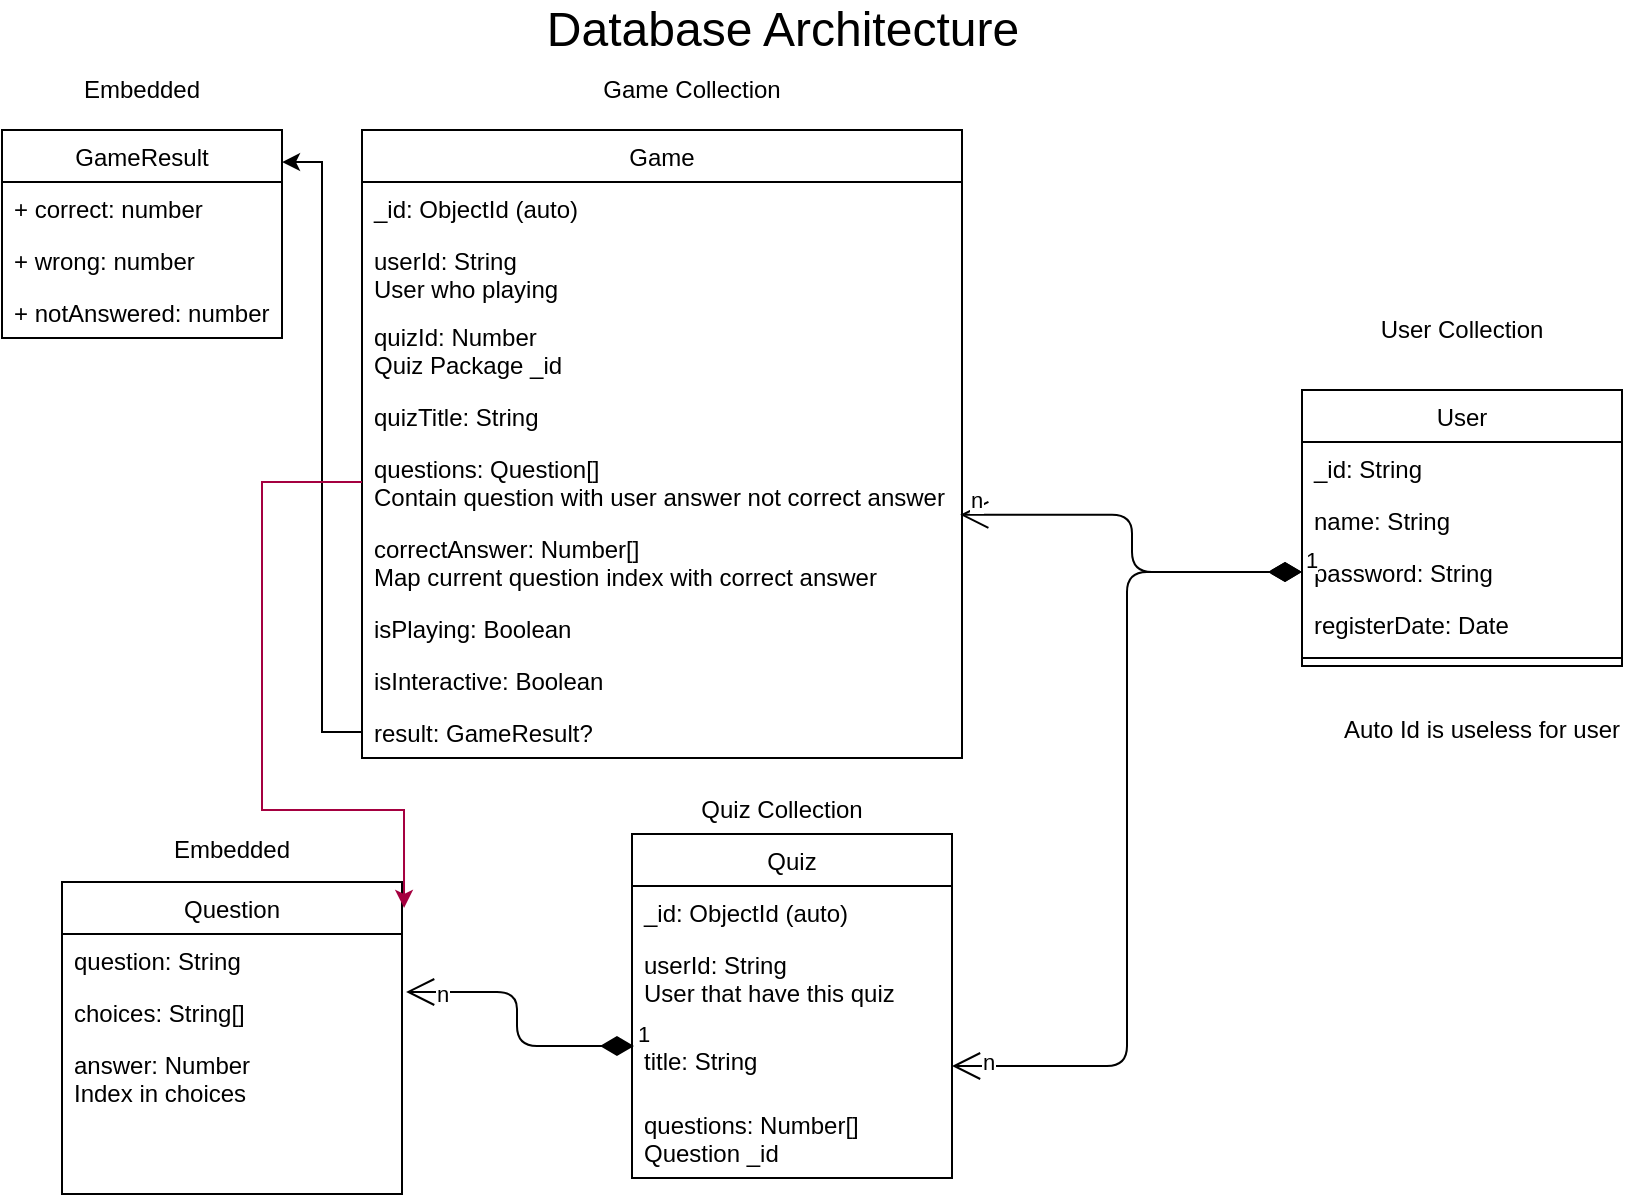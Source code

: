 <mxfile version="15.1.3" type="device" pages="4"><diagram id="C5RBs43oDa-KdzZeNtuy" name="Database Architecture"><mxGraphModel dx="852" dy="494" grid="1" gridSize="10" guides="1" tooltips="1" connect="1" arrows="1" fold="1" page="1" pageScale="1" pageWidth="1169" pageHeight="827" math="0" shadow="0"><root><mxCell id="WIyWlLk6GJQsqaUBKTNV-0"/><mxCell id="WIyWlLk6GJQsqaUBKTNV-1" parent="WIyWlLk6GJQsqaUBKTNV-0"/><mxCell id="zkfFHV4jXpPFQw0GAbJ--0" value="Question" style="swimlane;fontStyle=0;align=center;verticalAlign=top;childLayout=stackLayout;horizontal=1;startSize=26;horizontalStack=0;resizeParent=1;resizeLast=0;collapsible=1;marginBottom=0;rounded=0;shadow=0;strokeWidth=1;" parent="WIyWlLk6GJQsqaUBKTNV-1" vertex="1"><mxGeometry x="200" y="446" width="170" height="156" as="geometry"><mxRectangle x="220" y="120" width="160" height="26" as="alternateBounds"/></mxGeometry></mxCell><mxCell id="zkfFHV4jXpPFQw0GAbJ--1" value="question: String" style="text;align=left;verticalAlign=top;spacingLeft=4;spacingRight=4;overflow=hidden;rotatable=0;points=[[0,0.5],[1,0.5]];portConstraint=eastwest;" parent="zkfFHV4jXpPFQw0GAbJ--0" vertex="1"><mxGeometry y="26" width="170" height="26" as="geometry"/></mxCell><mxCell id="zkfFHV4jXpPFQw0GAbJ--2" value="choices: String[]" style="text;align=left;verticalAlign=top;spacingLeft=4;spacingRight=4;overflow=hidden;rotatable=0;points=[[0,0.5],[1,0.5]];portConstraint=eastwest;rounded=0;shadow=0;html=0;" parent="zkfFHV4jXpPFQw0GAbJ--0" vertex="1"><mxGeometry y="52" width="170" height="26" as="geometry"/></mxCell><mxCell id="zkfFHV4jXpPFQw0GAbJ--3" value="answer: Number&#10;Index in choices" style="text;align=left;verticalAlign=top;spacingLeft=4;spacingRight=4;overflow=hidden;rotatable=0;points=[[0,0.5],[1,0.5]];portConstraint=eastwest;rounded=0;shadow=0;html=0;" parent="zkfFHV4jXpPFQw0GAbJ--0" vertex="1"><mxGeometry y="78" width="170" height="36" as="geometry"/></mxCell><mxCell id="zkfFHV4jXpPFQw0GAbJ--17" value="Quiz" style="swimlane;fontStyle=0;align=center;verticalAlign=top;childLayout=stackLayout;horizontal=1;startSize=26;horizontalStack=0;resizeParent=1;resizeLast=0;collapsible=1;marginBottom=0;rounded=0;shadow=0;strokeWidth=1;" parent="WIyWlLk6GJQsqaUBKTNV-1" vertex="1"><mxGeometry x="485" y="422" width="160" height="172" as="geometry"><mxRectangle x="500" y="110" width="160" height="26" as="alternateBounds"/></mxGeometry></mxCell><mxCell id="NleVBCJ1e3_1Xet8hjwK-4" value="_id: ObjectId (auto)" style="text;strokeColor=none;fillColor=none;align=left;verticalAlign=top;spacingLeft=4;spacingRight=4;overflow=hidden;rotatable=0;points=[[0,0.5],[1,0.5]];portConstraint=eastwest;" parent="zkfFHV4jXpPFQw0GAbJ--17" vertex="1"><mxGeometry y="26" width="160" height="26" as="geometry"/></mxCell><mxCell id="NleVBCJ1e3_1Xet8hjwK-44" value="userId: String&#10;User that have this quiz" style="text;strokeColor=none;fillColor=none;align=left;verticalAlign=top;spacingLeft=4;spacingRight=4;overflow=hidden;rotatable=0;points=[[0,0.5],[1,0.5]];portConstraint=eastwest;" parent="zkfFHV4jXpPFQw0GAbJ--17" vertex="1"><mxGeometry y="52" width="160" height="48" as="geometry"/></mxCell><mxCell id="zkfFHV4jXpPFQw0GAbJ--18" value="title: String" style="text;align=left;verticalAlign=top;spacingLeft=4;spacingRight=4;overflow=hidden;rotatable=0;points=[[0,0.5],[1,0.5]];portConstraint=eastwest;" parent="zkfFHV4jXpPFQw0GAbJ--17" vertex="1"><mxGeometry y="100" width="160" height="32" as="geometry"/></mxCell><mxCell id="zkfFHV4jXpPFQw0GAbJ--22" value="questions: Number[]&#10;Question _id" style="text;align=left;verticalAlign=top;spacingLeft=4;spacingRight=4;overflow=hidden;rotatable=0;points=[[0,0.5],[1,0.5]];portConstraint=eastwest;rounded=0;shadow=0;html=0;" parent="zkfFHV4jXpPFQw0GAbJ--17" vertex="1"><mxGeometry y="132" width="160" height="40" as="geometry"/></mxCell><mxCell id="yW6ay3zI2ad-UEhKWeQ1-3" value="Game" style="swimlane;fontStyle=0;align=center;verticalAlign=top;childLayout=stackLayout;horizontal=1;startSize=26;horizontalStack=0;resizeParent=1;resizeParentMax=0;resizeLast=0;collapsible=1;marginBottom=0;" parent="WIyWlLk6GJQsqaUBKTNV-1" vertex="1"><mxGeometry x="350" y="70" width="300" height="314" as="geometry"/></mxCell><mxCell id="NleVBCJ1e3_1Xet8hjwK-10" value="_id: ObjectId (auto)" style="text;strokeColor=none;fillColor=none;align=left;verticalAlign=top;spacingLeft=4;spacingRight=4;overflow=hidden;rotatable=0;points=[[0,0.5],[1,0.5]];portConstraint=eastwest;" parent="yW6ay3zI2ad-UEhKWeQ1-3" vertex="1"><mxGeometry y="26" width="300" height="26" as="geometry"/></mxCell><mxCell id="NleVBCJ1e3_1Xet8hjwK-43" value="userId: String&#10;User who playing" style="text;strokeColor=none;fillColor=none;align=left;verticalAlign=top;spacingLeft=4;spacingRight=4;overflow=hidden;rotatable=0;points=[[0,0.5],[1,0.5]];portConstraint=eastwest;" parent="yW6ay3zI2ad-UEhKWeQ1-3" vertex="1"><mxGeometry y="52" width="300" height="38" as="geometry"/></mxCell><mxCell id="yW6ay3zI2ad-UEhKWeQ1-4" value="quizId: Number&#10;Quiz Package _id" style="text;strokeColor=none;fillColor=none;align=left;verticalAlign=top;spacingLeft=4;spacingRight=4;overflow=hidden;rotatable=0;points=[[0,0.5],[1,0.5]];portConstraint=eastwest;" parent="yW6ay3zI2ad-UEhKWeQ1-3" vertex="1"><mxGeometry y="90" width="300" height="40" as="geometry"/></mxCell><mxCell id="Xn27pgWoD1ba94C5zUrE-6" value="quizTitle: String" style="text;strokeColor=none;fillColor=none;align=left;verticalAlign=top;spacingLeft=4;spacingRight=4;overflow=hidden;rotatable=0;points=[[0,0.5],[1,0.5]];portConstraint=eastwest;" parent="yW6ay3zI2ad-UEhKWeQ1-3" vertex="1"><mxGeometry y="130" width="300" height="26" as="geometry"/></mxCell><mxCell id="NleVBCJ1e3_1Xet8hjwK-48" value="questions: Question[]&#10;Contain question with user answer not correct answer" style="text;strokeColor=none;fillColor=none;align=left;verticalAlign=top;spacingLeft=4;spacingRight=4;overflow=hidden;rotatable=0;points=[[0,0.5],[1,0.5]];portConstraint=eastwest;" parent="yW6ay3zI2ad-UEhKWeQ1-3" vertex="1"><mxGeometry y="156" width="300" height="40" as="geometry"/></mxCell><mxCell id="yW6ay3zI2ad-UEhKWeQ1-7" value="correctAnswer: Number[]&#10;Map current question index with correct answer" style="text;strokeColor=none;fillColor=none;align=left;verticalAlign=top;spacingLeft=4;spacingRight=4;overflow=hidden;rotatable=0;points=[[0,0.5],[1,0.5]];portConstraint=eastwest;" parent="yW6ay3zI2ad-UEhKWeQ1-3" vertex="1"><mxGeometry y="196" width="300" height="40" as="geometry"/></mxCell><mxCell id="NleVBCJ1e3_1Xet8hjwK-52" value="isPlaying: Boolean" style="text;strokeColor=none;fillColor=none;align=left;verticalAlign=top;spacingLeft=4;spacingRight=4;overflow=hidden;rotatable=0;points=[[0,0.5],[1,0.5]];portConstraint=eastwest;" parent="yW6ay3zI2ad-UEhKWeQ1-3" vertex="1"><mxGeometry y="236" width="300" height="26" as="geometry"/></mxCell><mxCell id="NleVBCJ1e3_1Xet8hjwK-13" value="isInteractive: Boolean" style="text;strokeColor=none;fillColor=none;align=left;verticalAlign=top;spacingLeft=4;spacingRight=4;overflow=hidden;rotatable=0;points=[[0,0.5],[1,0.5]];portConstraint=eastwest;" parent="yW6ay3zI2ad-UEhKWeQ1-3" vertex="1"><mxGeometry y="262" width="300" height="26" as="geometry"/></mxCell><mxCell id="NleVBCJ1e3_1Xet8hjwK-47" value="result: GameResult?" style="text;strokeColor=none;fillColor=none;align=left;verticalAlign=top;spacingLeft=4;spacingRight=4;overflow=hidden;rotatable=0;points=[[0,0.5],[1,0.5]];portConstraint=eastwest;" parent="yW6ay3zI2ad-UEhKWeQ1-3" vertex="1"><mxGeometry y="288" width="300" height="26" as="geometry"/></mxCell><mxCell id="NleVBCJ1e3_1Xet8hjwK-6" value="Embedded" style="text;html=1;strokeColor=none;fillColor=none;align=center;verticalAlign=middle;whiteSpace=wrap;rounded=0;" parent="WIyWlLk6GJQsqaUBKTNV-1" vertex="1"><mxGeometry x="220" y="420" width="130" height="20" as="geometry"/></mxCell><mxCell id="NleVBCJ1e3_1Xet8hjwK-7" value="Quiz Collection" style="text;html=1;strokeColor=none;fillColor=none;align=center;verticalAlign=middle;whiteSpace=wrap;rounded=0;" parent="WIyWlLk6GJQsqaUBKTNV-1" vertex="1"><mxGeometry x="485" y="400" width="150" height="20" as="geometry"/></mxCell><mxCell id="NleVBCJ1e3_1Xet8hjwK-8" value="Game Collection" style="text;html=1;strokeColor=none;fillColor=none;align=center;verticalAlign=middle;whiteSpace=wrap;rounded=0;" parent="WIyWlLk6GJQsqaUBKTNV-1" vertex="1"><mxGeometry x="460" y="40" width="110" height="20" as="geometry"/></mxCell><mxCell id="NleVBCJ1e3_1Xet8hjwK-18" value="User" style="swimlane;fontStyle=0;align=center;verticalAlign=top;childLayout=stackLayout;horizontal=1;startSize=26;horizontalStack=0;resizeParent=1;resizeParentMax=0;resizeLast=0;collapsible=1;marginBottom=0;" parent="WIyWlLk6GJQsqaUBKTNV-1" vertex="1"><mxGeometry x="820" y="200" width="160" height="138" as="geometry"/></mxCell><mxCell id="NleVBCJ1e3_1Xet8hjwK-22" value="_id: String" style="text;strokeColor=none;fillColor=none;align=left;verticalAlign=top;spacingLeft=4;spacingRight=4;overflow=hidden;rotatable=0;points=[[0,0.5],[1,0.5]];portConstraint=eastwest;" parent="NleVBCJ1e3_1Xet8hjwK-18" vertex="1"><mxGeometry y="26" width="160" height="26" as="geometry"/></mxCell><mxCell id="NleVBCJ1e3_1Xet8hjwK-23" value="name: String" style="text;strokeColor=none;fillColor=none;align=left;verticalAlign=top;spacingLeft=4;spacingRight=4;overflow=hidden;rotatable=0;points=[[0,0.5],[1,0.5]];portConstraint=eastwest;" parent="NleVBCJ1e3_1Xet8hjwK-18" vertex="1"><mxGeometry y="52" width="160" height="26" as="geometry"/></mxCell><mxCell id="NleVBCJ1e3_1Xet8hjwK-24" value="password: String" style="text;strokeColor=none;fillColor=none;align=left;verticalAlign=top;spacingLeft=4;spacingRight=4;overflow=hidden;rotatable=0;points=[[0,0.5],[1,0.5]];portConstraint=eastwest;" parent="NleVBCJ1e3_1Xet8hjwK-18" vertex="1"><mxGeometry y="78" width="160" height="26" as="geometry"/></mxCell><mxCell id="NleVBCJ1e3_1Xet8hjwK-26" value="registerDate: Date" style="text;strokeColor=none;fillColor=none;align=left;verticalAlign=top;spacingLeft=4;spacingRight=4;overflow=hidden;rotatable=0;points=[[0,0.5],[1,0.5]];portConstraint=eastwest;" parent="NleVBCJ1e3_1Xet8hjwK-18" vertex="1"><mxGeometry y="104" width="160" height="26" as="geometry"/></mxCell><mxCell id="NleVBCJ1e3_1Xet8hjwK-20" value="" style="line;strokeWidth=1;fillColor=none;align=left;verticalAlign=middle;spacingTop=-1;spacingLeft=3;spacingRight=3;rotatable=0;labelPosition=right;points=[];portConstraint=eastwest;" parent="NleVBCJ1e3_1Xet8hjwK-18" vertex="1"><mxGeometry y="130" width="160" height="8" as="geometry"/></mxCell><mxCell id="NleVBCJ1e3_1Xet8hjwK-28" value="Auto Id is useless for user" style="text;html=1;strokeColor=none;fillColor=none;align=center;verticalAlign=middle;whiteSpace=wrap;rounded=0;" parent="WIyWlLk6GJQsqaUBKTNV-1" vertex="1"><mxGeometry x="830" y="360" width="160" height="20" as="geometry"/></mxCell><mxCell id="NleVBCJ1e3_1Xet8hjwK-29" value="User Collection" style="text;html=1;strokeColor=none;fillColor=none;align=center;verticalAlign=middle;whiteSpace=wrap;rounded=0;" parent="WIyWlLk6GJQsqaUBKTNV-1" vertex="1"><mxGeometry x="840" y="160" width="120" height="20" as="geometry"/></mxCell><mxCell id="NleVBCJ1e3_1Xet8hjwK-36" value="1" style="endArrow=open;html=1;endSize=12;startArrow=diamondThin;startSize=14;startFill=1;edgeStyle=orthogonalEdgeStyle;align=left;verticalAlign=bottom;entryX=0.997;entryY=-0.09;entryDx=0;entryDy=0;entryPerimeter=0;" parent="WIyWlLk6GJQsqaUBKTNV-1" source="NleVBCJ1e3_1Xet8hjwK-24" target="yW6ay3zI2ad-UEhKWeQ1-7" edge="1"><mxGeometry x="-1" y="3" relative="1" as="geometry"><mxPoint x="630" y="230" as="sourcePoint"/><mxPoint x="790" y="230" as="targetPoint"/></mxGeometry></mxCell><mxCell id="NleVBCJ1e3_1Xet8hjwK-39" value="n" style="edgeLabel;html=1;align=center;verticalAlign=middle;resizable=0;points=[];" parent="NleVBCJ1e3_1Xet8hjwK-36" vertex="1" connectable="0"><mxGeometry x="0.917" y="-8" relative="1" as="geometry"><mxPoint x="-1" as="offset"/></mxGeometry></mxCell><mxCell id="NleVBCJ1e3_1Xet8hjwK-37" value="1" style="endArrow=open;html=1;endSize=12;startArrow=diamondThin;startSize=14;startFill=1;edgeStyle=orthogonalEdgeStyle;align=left;verticalAlign=bottom;exitX=0;exitY=0.5;exitDx=0;exitDy=0;entryX=1;entryY=0.5;entryDx=0;entryDy=0;" parent="WIyWlLk6GJQsqaUBKTNV-1" source="NleVBCJ1e3_1Xet8hjwK-24" target="zkfFHV4jXpPFQw0GAbJ--18" edge="1"><mxGeometry x="-1" y="3" relative="1" as="geometry"><mxPoint x="710" y="260" as="sourcePoint"/><mxPoint x="870" y="260" as="targetPoint"/></mxGeometry></mxCell><mxCell id="NleVBCJ1e3_1Xet8hjwK-40" value="n" style="edgeLabel;html=1;align=center;verticalAlign=middle;resizable=0;points=[];" parent="NleVBCJ1e3_1Xet8hjwK-37" vertex="1" connectable="0"><mxGeometry x="0.914" y="-2" relative="1" as="geometry"><mxPoint as="offset"/></mxGeometry></mxCell><mxCell id="NleVBCJ1e3_1Xet8hjwK-45" value="1" style="endArrow=open;html=1;endSize=12;startArrow=diamondThin;startSize=14;startFill=1;edgeStyle=orthogonalEdgeStyle;align=left;verticalAlign=bottom;exitX=0.006;exitY=0.188;exitDx=0;exitDy=0;exitPerimeter=0;entryX=1.012;entryY=0.115;entryDx=0;entryDy=0;entryPerimeter=0;" parent="WIyWlLk6GJQsqaUBKTNV-1" source="zkfFHV4jXpPFQw0GAbJ--18" target="zkfFHV4jXpPFQw0GAbJ--2" edge="1"><mxGeometry x="-1" y="3" relative="1" as="geometry"><mxPoint x="460" y="432" as="sourcePoint"/><mxPoint x="620" y="432" as="targetPoint"/></mxGeometry></mxCell><mxCell id="NleVBCJ1e3_1Xet8hjwK-46" value="n" style="edgeLabel;html=1;align=center;verticalAlign=middle;resizable=0;points=[];" parent="NleVBCJ1e3_1Xet8hjwK-45" vertex="1" connectable="0"><mxGeometry x="0.753" y="1" relative="1" as="geometry"><mxPoint as="offset"/></mxGeometry></mxCell><mxCell id="am3_KqNb8YgYCX7PNNXv-4" value="Database Architecture" style="text;html=1;strokeColor=none;fillColor=none;align=center;verticalAlign=middle;whiteSpace=wrap;rounded=0;fontSize=24;" parent="WIyWlLk6GJQsqaUBKTNV-1" vertex="1"><mxGeometry x="402.5" y="10" width="315" height="20" as="geometry"/></mxCell><mxCell id="vWYWdI5m0OUdgamRUhZ--0" value="GameResult" style="swimlane;fontStyle=0;childLayout=stackLayout;horizontal=1;startSize=26;fillColor=none;horizontalStack=0;resizeParent=1;resizeParentMax=0;resizeLast=0;collapsible=1;marginBottom=0;" parent="WIyWlLk6GJQsqaUBKTNV-1" vertex="1"><mxGeometry x="170" y="70" width="140" height="104" as="geometry"/></mxCell><mxCell id="vWYWdI5m0OUdgamRUhZ--1" value="+ correct: number" style="text;strokeColor=none;fillColor=none;align=left;verticalAlign=top;spacingLeft=4;spacingRight=4;overflow=hidden;rotatable=0;points=[[0,0.5],[1,0.5]];portConstraint=eastwest;" parent="vWYWdI5m0OUdgamRUhZ--0" vertex="1"><mxGeometry y="26" width="140" height="26" as="geometry"/></mxCell><mxCell id="vWYWdI5m0OUdgamRUhZ--2" value="+ wrong: number" style="text;strokeColor=none;fillColor=none;align=left;verticalAlign=top;spacingLeft=4;spacingRight=4;overflow=hidden;rotatable=0;points=[[0,0.5],[1,0.5]];portConstraint=eastwest;" parent="vWYWdI5m0OUdgamRUhZ--0" vertex="1"><mxGeometry y="52" width="140" height="26" as="geometry"/></mxCell><mxCell id="vWYWdI5m0OUdgamRUhZ--3" value="+ notAnswered: number" style="text;strokeColor=none;fillColor=none;align=left;verticalAlign=top;spacingLeft=4;spacingRight=4;overflow=hidden;rotatable=0;points=[[0,0.5],[1,0.5]];portConstraint=eastwest;" parent="vWYWdI5m0OUdgamRUhZ--0" vertex="1"><mxGeometry y="78" width="140" height="26" as="geometry"/></mxCell><mxCell id="Xn27pgWoD1ba94C5zUrE-3" style="edgeStyle=orthogonalEdgeStyle;rounded=0;orthogonalLoop=1;jettySize=auto;html=1;exitX=0;exitY=0.5;exitDx=0;exitDy=0;entryX=1;entryY=0.154;entryDx=0;entryDy=0;entryPerimeter=0;startArrow=none;startFill=0;" parent="WIyWlLk6GJQsqaUBKTNV-1" source="NleVBCJ1e3_1Xet8hjwK-47" target="vWYWdI5m0OUdgamRUhZ--0" edge="1"><mxGeometry relative="1" as="geometry"/></mxCell><mxCell id="Xn27pgWoD1ba94C5zUrE-4" value="Embedded" style="text;html=1;strokeColor=none;fillColor=none;align=center;verticalAlign=middle;whiteSpace=wrap;rounded=0;" parent="WIyWlLk6GJQsqaUBKTNV-1" vertex="1"><mxGeometry x="200" y="40" width="80" height="20" as="geometry"/></mxCell><mxCell id="Xn27pgWoD1ba94C5zUrE-5" style="edgeStyle=orthogonalEdgeStyle;rounded=0;orthogonalLoop=1;jettySize=auto;html=1;entryX=1.006;entryY=0.083;entryDx=0;entryDy=0;entryPerimeter=0;startArrow=none;startFill=0;fillColor=#d80073;strokeColor=#A50040;" parent="WIyWlLk6GJQsqaUBKTNV-1" source="NleVBCJ1e3_1Xet8hjwK-48" target="zkfFHV4jXpPFQw0GAbJ--0" edge="1"><mxGeometry relative="1" as="geometry"><Array as="points"><mxPoint x="300" y="246"/><mxPoint x="300" y="410"/><mxPoint x="371" y="410"/></Array></mxGeometry></mxCell></root></mxGraphModel></diagram><diagram id="BK65UdamhW7cBNJwfUz4" name="Rest API Design"><mxGraphModel dx="1002" dy="581" grid="1" gridSize="10" guides="1" tooltips="1" connect="1" arrows="1" fold="1" page="1" pageScale="1" pageWidth="1169" pageHeight="827" math="0" shadow="0"><root><mxCell id="xBPVS1ArdO4jBRHtrV_U-0"/><mxCell id="xBPVS1ArdO4jBRHtrV_U-1" parent="xBPVS1ArdO4jBRHtrV_U-0"/><mxCell id="xBPVS1ArdO4jBRHtrV_U-2" value="Rest API Design" style="swimlane;html=1;childLayout=stackLayout;startSize=20;rounded=0;shadow=0;labelBackgroundColor=none;strokeWidth=1;fontFamily=Verdana;fontSize=8;align=center;" parent="xBPVS1ArdO4jBRHtrV_U-1" vertex="1"><mxGeometry x="20" y="19" width="1600" height="1570" as="geometry"/></mxCell><mxCell id="xBPVS1ArdO4jBRHtrV_U-3" value="Model" style="swimlane;html=1;startSize=20;" parent="xBPVS1ArdO4jBRHtrV_U-2" vertex="1"><mxGeometry y="20" width="160" height="1550" as="geometry"/></mxCell><mxCell id="xBPVS1ArdO4jBRHtrV_U-47" value="User" style="shape=datastore;whiteSpace=wrap;html=1;fontSize=24;" parent="xBPVS1ArdO4jBRHtrV_U-3" vertex="1"><mxGeometry x="50" y="211" width="60" height="60" as="geometry"/></mxCell><mxCell id="ampJPULt8kKXgc3W41CX-0" value="Quiz" style="shape=datastore;whiteSpace=wrap;html=1;fontSize=24;" parent="xBPVS1ArdO4jBRHtrV_U-3" vertex="1"><mxGeometry x="50" y="429" width="60" height="60" as="geometry"/></mxCell><mxCell id="l5528RuSJ0Ee1gDYY3Dv-1" value="Game" style="shape=datastore;whiteSpace=wrap;html=1;fontSize=24;" parent="xBPVS1ArdO4jBRHtrV_U-3" vertex="1"><mxGeometry x="40" y="1111" width="80" height="60" as="geometry"/></mxCell><mxCell id="l5528RuSJ0Ee1gDYY3Dv-10" style="edgeStyle=orthogonalEdgeStyle;rounded=0;orthogonalLoop=1;jettySize=auto;html=1;entryX=0;entryY=0.5;entryDx=0;entryDy=0;fontSize=24;startArrow=classic;startFill=1;" parent="xBPVS1ArdO4jBRHtrV_U-2" source="xBPVS1ArdO4jBRHtrV_U-47" target="l5528RuSJ0Ee1gDYY3Dv-4" edge="1"><mxGeometry relative="1" as="geometry"/></mxCell><mxCell id="UUEXg7gP4YewzHWiadXb-31" style="edgeStyle=orthogonalEdgeStyle;rounded=0;orthogonalLoop=1;jettySize=auto;html=1;entryX=1;entryY=0.5;entryDx=0;entryDy=0;startArrow=classic;startFill=1;fontSize=12;" parent="xBPVS1ArdO4jBRHtrV_U-2" source="UUEXg7gP4YewzHWiadXb-21" target="l5528RuSJ0Ee1gDYY3Dv-1" edge="1"><mxGeometry relative="1" as="geometry"/></mxCell><mxCell id="UUEXg7gP4YewzHWiadXb-4" style="edgeStyle=orthogonalEdgeStyle;rounded=0;orthogonalLoop=1;jettySize=auto;html=1;exitX=0;exitY=0.5;exitDx=0;exitDy=0;entryX=1;entryY=0.5;entryDx=0;entryDy=0;fontSize=12;" parent="xBPVS1ArdO4jBRHtrV_U-2" source="UUEXg7gP4YewzHWiadXb-2" target="ampJPULt8kKXgc3W41CX-0" edge="1"><mxGeometry relative="1" as="geometry"/></mxCell><mxCell id="xBPVS1ArdO4jBRHtrV_U-22" value="Service" style="swimlane;html=1;startSize=20;" parent="xBPVS1ArdO4jBRHtrV_U-2" vertex="1"><mxGeometry x="160" y="20" width="490" height="1550" as="geometry"/></mxCell><mxCell id="l5528RuSJ0Ee1gDYY3Dv-2" value="User" style="swimlane;fontStyle=0;childLayout=stackLayout;horizontal=1;startSize=26;fillColor=none;horizontalStack=0;resizeParent=1;resizeParentMax=0;resizeLast=0;collapsible=1;marginBottom=0;fontSize=12;" parent="xBPVS1ArdO4jBRHtrV_U-22" vertex="1"><mxGeometry x="275" y="191" width="200" height="130" as="geometry"/></mxCell><mxCell id="l5528RuSJ0Ee1gDYY3Dv-3" value="signup(id, name, password)" style="text;strokeColor=none;fillColor=none;align=left;verticalAlign=top;spacingLeft=4;spacingRight=4;overflow=hidden;rotatable=0;points=[[0,0.5],[1,0.5]];portConstraint=eastwest;" parent="l5528RuSJ0Ee1gDYY3Dv-2" vertex="1"><mxGeometry y="26" width="200" height="26" as="geometry"/></mxCell><mxCell id="l5528RuSJ0Ee1gDYY3Dv-4" value="login(session, id, password)" style="text;strokeColor=none;fillColor=none;align=left;verticalAlign=top;spacingLeft=4;spacingRight=4;overflow=hidden;rotatable=0;points=[[0,0.5],[1,0.5]];portConstraint=eastwest;" parent="l5528RuSJ0Ee1gDYY3Dv-2" vertex="1"><mxGeometry y="52" width="200" height="26" as="geometry"/></mxCell><mxCell id="l5528RuSJ0Ee1gDYY3Dv-5" value="logout(session)" style="text;strokeColor=none;fillColor=none;align=left;verticalAlign=top;spacingLeft=4;spacingRight=4;overflow=hidden;rotatable=0;points=[[0,0.5],[1,0.5]];portConstraint=eastwest;" parent="l5528RuSJ0Ee1gDYY3Dv-2" vertex="1"><mxGeometry y="78" width="200" height="26" as="geometry"/></mxCell><mxCell id="xNPoNFvJmHUe3TgtgOkj-1" value="getState(session)" style="text;strokeColor=none;fillColor=none;align=left;verticalAlign=top;spacingLeft=4;spacingRight=4;overflow=hidden;rotatable=0;points=[[0,0.5],[1,0.5]];portConstraint=eastwest;" parent="l5528RuSJ0Ee1gDYY3Dv-2" vertex="1"><mxGeometry y="104" width="200" height="26" as="geometry"/></mxCell><mxCell id="UUEXg7gP4YewzHWiadXb-0" value="Quiz" style="swimlane;fontStyle=0;childLayout=stackLayout;horizontal=1;startSize=26;fillColor=none;horizontalStack=0;resizeParent=1;resizeParentMax=0;resizeLast=0;collapsible=1;marginBottom=0;fontSize=12;" parent="xBPVS1ArdO4jBRHtrV_U-22" vertex="1"><mxGeometry x="15" y="411" width="460" height="208" as="geometry"/></mxCell><mxCell id="UUEXg7gP4YewzHWiadXb-1" value="getQuizList(): QuizSummary[]" style="text;strokeColor=none;fillColor=none;align=left;verticalAlign=top;spacingLeft=4;spacingRight=4;overflow=hidden;rotatable=0;points=[[0,0.5],[1,0.5]];portConstraint=eastwest;" parent="UUEXg7gP4YewzHWiadXb-0" vertex="1"><mxGeometry y="26" width="460" height="26" as="geometry"/></mxCell><mxCell id="UUEXg7gP4YewzHWiadXb-2" value="getQuiz(id): QuizAnswerless" style="text;strokeColor=none;fillColor=none;align=left;verticalAlign=top;spacingLeft=4;spacingRight=4;overflow=hidden;rotatable=0;points=[[0,0.5],[1,0.5]];portConstraint=eastwest;" parent="UUEXg7gP4YewzHWiadXb-0" vertex="1"><mxGeometry y="52" width="460" height="26" as="geometry"/></mxCell><mxCell id="UUEXg7gP4YewzHWiadXb-15" value="checkQuestionAnswer(quizId, questionId, answer): QuestionAnswerResult" style="text;strokeColor=none;fillColor=none;align=left;verticalAlign=top;spacingLeft=4;spacingRight=4;overflow=hidden;rotatable=0;points=[[0,0.5],[1,0.5]];portConstraint=eastwest;fontSize=12;" parent="UUEXg7gP4YewzHWiadXb-0" vertex="1"><mxGeometry y="78" width="460" height="26" as="geometry"/></mxCell><mxCell id="UUEXg7gP4YewzHWiadXb-16" value="createQuiz(session, title): Quiz" style="text;strokeColor=none;fillColor=none;align=left;verticalAlign=top;spacingLeft=4;spacingRight=4;overflow=hidden;rotatable=0;points=[[0,0.5],[1,0.5]];portConstraint=eastwest;fontSize=12;" parent="UUEXg7gP4YewzHWiadXb-0" vertex="1"><mxGeometry y="104" width="460" height="26" as="geometry"/></mxCell><mxCell id="UUEXg7gP4YewzHWiadXb-3" value="getQuizForEditor(session, id): Quiz" style="text;strokeColor=none;fillColor=none;align=left;verticalAlign=top;spacingLeft=4;spacingRight=4;overflow=hidden;rotatable=0;points=[[0,0.5],[1,0.5]];portConstraint=eastwest;" parent="UUEXg7gP4YewzHWiadXb-0" vertex="1"><mxGeometry y="130" width="460" height="26" as="geometry"/></mxCell><mxCell id="UUEXg7gP4YewzHWiadXb-17" value="deleteQuiz(session, id)" style="text;strokeColor=none;fillColor=none;align=left;verticalAlign=top;spacingLeft=4;spacingRight=4;overflow=hidden;rotatable=0;points=[[0,0.5],[1,0.5]];portConstraint=eastwest;fontSize=12;" parent="UUEXg7gP4YewzHWiadXb-0" vertex="1"><mxGeometry y="156" width="460" height="26" as="geometry"/></mxCell><mxCell id="CzxMGPrw0iU5QGx7Vuvh-8" value="saveQuiz(id, Quiz): SaveQuizResult" style="text;strokeColor=none;fillColor=none;align=left;verticalAlign=top;spacingLeft=4;spacingRight=4;overflow=hidden;rotatable=0;points=[[0,0.5],[1,0.5]];portConstraint=eastwest;" vertex="1" parent="UUEXg7gP4YewzHWiadXb-0"><mxGeometry y="182" width="460" height="26" as="geometry"/></mxCell><mxCell id="UUEXg7gP4YewzHWiadXb-21" value="Game" style="swimlane;fontStyle=0;childLayout=stackLayout;horizontal=1;startSize=26;fillColor=none;horizontalStack=0;resizeParent=1;resizeParentMax=0;resizeLast=0;collapsible=1;marginBottom=0;fontSize=12;" parent="xBPVS1ArdO4jBRHtrV_U-22" vertex="1"><mxGeometry x="15" y="1121" width="415" height="212" as="geometry"/></mxCell><mxCell id="CEBmDesLDtTGubRQnlU6-0" value="getGameListByUsers(session): Game[]" style="text;strokeColor=none;fillColor=none;align=left;verticalAlign=top;spacingLeft=4;spacingRight=4;overflow=hidden;rotatable=0;points=[[0,0.5],[1,0.5]];portConstraint=eastwest;" parent="UUEXg7gP4YewzHWiadXb-21" vertex="1"><mxGeometry y="26" width="415" height="26" as="geometry"/></mxCell><mxCell id="UUEXg7gP4YewzHWiadXb-23" value="playGame(session, gameId, interactive): Game&#10;Prevent starting game when user stil playinh game" style="text;strokeColor=none;fillColor=none;align=left;verticalAlign=top;spacingLeft=4;spacingRight=4;overflow=hidden;rotatable=0;points=[[0,0.5],[1,0.5]];portConstraint=eastwest;" parent="UUEXg7gP4YewzHWiadXb-21" vertex="1"><mxGeometry y="52" width="415" height="40" as="geometry"/></mxCell><mxCell id="kH_LyM3A1VmfCcTOBo3X-12" value="getGame(session, gameId): Game" style="text;strokeColor=none;fillColor=none;align=left;verticalAlign=top;spacingLeft=4;spacingRight=4;overflow=hidden;rotatable=0;points=[[0,0.5],[1,0.5]];portConstraint=eastwest;" parent="UUEXg7gP4YewzHWiadXb-21" vertex="1"><mxGeometry y="92" width="415" height="26" as="geometry"/></mxCell><mxCell id="UUEXg7gP4YewzHWiadXb-24" value="getAllQuestion(session, gameId): QuizWAnswer[]&#10;Give user answer not correct answer" style="text;strokeColor=none;fillColor=none;align=left;verticalAlign=top;spacingLeft=4;spacingRight=4;overflow=hidden;rotatable=0;points=[[0,0.5],[1,0.5]];portConstraint=eastwest;" parent="UUEXg7gP4YewzHWiadXb-21" vertex="1"><mxGeometry y="118" width="415" height="42" as="geometry"/></mxCell><mxCell id="UUEXg7gP4YewzHWiadXb-28" value="putAnswer(session, gameId, questionId, answer): QuestionAnswerResult?" style="text;strokeColor=none;fillColor=none;align=left;verticalAlign=top;spacingLeft=4;spacingRight=4;overflow=hidden;rotatable=0;points=[[0,0.5],[1,0.5]];portConstraint=eastwest;fontSize=12;" parent="UUEXg7gP4YewzHWiadXb-21" vertex="1"><mxGeometry y="160" width="415" height="26" as="geometry"/></mxCell><mxCell id="UUEXg7gP4YewzHWiadXb-29" value="finishGame(session, gameId)" style="text;strokeColor=none;fillColor=none;align=left;verticalAlign=top;spacingLeft=4;spacingRight=4;overflow=hidden;rotatable=0;points=[[0,0.5],[1,0.5]];portConstraint=eastwest;fontSize=12;" parent="UUEXg7gP4YewzHWiadXb-21" vertex="1"><mxGeometry y="186" width="415" height="26" as="geometry"/></mxCell><mxCell id="dFxtZ12GvcokT4NchVtr-44" value="BaseQuiz" style="swimlane;fontStyle=0;childLayout=stackLayout;horizontal=1;startSize=26;fillColor=none;horizontalStack=0;resizeParent=1;resizeParentMax=0;resizeLast=0;collapsible=1;marginBottom=0;" parent="xBPVS1ArdO4jBRHtrV_U-22" vertex="1"><mxGeometry x="15" y="647" width="140" height="78" as="geometry"/></mxCell><mxCell id="dFxtZ12GvcokT4NchVtr-45" value="+ id: string" style="text;strokeColor=none;fillColor=none;align=left;verticalAlign=top;spacingLeft=4;spacingRight=4;overflow=hidden;rotatable=0;points=[[0,0.5],[1,0.5]];portConstraint=eastwest;" parent="dFxtZ12GvcokT4NchVtr-44" vertex="1"><mxGeometry y="26" width="140" height="26" as="geometry"/></mxCell><mxCell id="dFxtZ12GvcokT4NchVtr-46" value="+ title string" style="text;strokeColor=none;fillColor=none;align=left;verticalAlign=top;spacingLeft=4;spacingRight=4;overflow=hidden;rotatable=0;points=[[0,0.5],[1,0.5]];portConstraint=eastwest;" parent="dFxtZ12GvcokT4NchVtr-44" vertex="1"><mxGeometry y="52" width="140" height="26" as="geometry"/></mxCell><mxCell id="WPi49Vp2NPsdumA3Uxcu-3" style="edgeStyle=orthogonalEdgeStyle;rounded=0;orthogonalLoop=1;jettySize=auto;html=1;entryX=1;entryY=0.5;entryDx=0;entryDy=0;" parent="xBPVS1ArdO4jBRHtrV_U-22" source="dFxtZ12GvcokT4NchVtr-48" target="dFxtZ12GvcokT4NchVtr-44" edge="1"><mxGeometry relative="1" as="geometry"/></mxCell><mxCell id="dFxtZ12GvcokT4NchVtr-48" value="QuizSummary" style="swimlane;fontStyle=0;childLayout=stackLayout;horizontal=1;startSize=26;fillColor=none;horizontalStack=0;resizeParent=1;resizeParentMax=0;resizeLast=0;collapsible=1;marginBottom=0;" parent="xBPVS1ArdO4jBRHtrV_U-22" vertex="1"><mxGeometry x="205" y="660" width="150" height="52" as="geometry"/></mxCell><mxCell id="dFxtZ12GvcokT4NchVtr-51" value="+ questionCount: number" style="text;strokeColor=none;fillColor=none;align=left;verticalAlign=top;spacingLeft=4;spacingRight=4;overflow=hidden;rotatable=0;points=[[0,0.5],[1,0.5]];portConstraint=eastwest;" parent="dFxtZ12GvcokT4NchVtr-48" vertex="1"><mxGeometry y="26" width="150" height="26" as="geometry"/></mxCell><mxCell id="WPi49Vp2NPsdumA3Uxcu-4" style="edgeStyle=orthogonalEdgeStyle;rounded=0;orthogonalLoop=1;jettySize=auto;html=1;entryX=0.5;entryY=1;entryDx=0;entryDy=0;" parent="xBPVS1ArdO4jBRHtrV_U-22" source="dFxtZ12GvcokT4NchVtr-54" target="dFxtZ12GvcokT4NchVtr-44" edge="1"><mxGeometry relative="1" as="geometry"/></mxCell><mxCell id="dFxtZ12GvcokT4NchVtr-54" value="QuizAnswerless" style="swimlane;fontStyle=0;childLayout=stackLayout;horizontal=1;startSize=26;fillColor=none;horizontalStack=0;resizeParent=1;resizeParentMax=0;resizeLast=0;collapsible=1;marginBottom=0;" parent="xBPVS1ArdO4jBRHtrV_U-22" vertex="1"><mxGeometry x="15" y="757" width="140" height="52" as="geometry"/></mxCell><mxCell id="dFxtZ12GvcokT4NchVtr-57" value="+ questions: Question[]" style="text;strokeColor=none;fillColor=none;align=left;verticalAlign=top;spacingLeft=4;spacingRight=4;overflow=hidden;rotatable=0;points=[[0,0.5],[1,0.5]];portConstraint=eastwest;" parent="dFxtZ12GvcokT4NchVtr-54" vertex="1"><mxGeometry y="26" width="140" height="26" as="geometry"/></mxCell><mxCell id="WPi49Vp2NPsdumA3Uxcu-5" style="edgeStyle=orthogonalEdgeStyle;rounded=0;orthogonalLoop=1;jettySize=auto;html=1;entryX=0.5;entryY=1;entryDx=0;entryDy=0;" parent="xBPVS1ArdO4jBRHtrV_U-22" source="dFxtZ12GvcokT4NchVtr-61" target="dFxtZ12GvcokT4NchVtr-44" edge="1"><mxGeometry relative="1" as="geometry"><Array as="points"><mxPoint x="280" y="737"/><mxPoint x="85" y="737"/></Array></mxGeometry></mxCell><mxCell id="dFxtZ12GvcokT4NchVtr-61" value="Quiz" style="swimlane;fontStyle=0;childLayout=stackLayout;horizontal=1;startSize=26;fillColor=none;horizontalStack=0;resizeParent=1;resizeParentMax=0;resizeLast=0;collapsible=1;marginBottom=0;" parent="xBPVS1ArdO4jBRHtrV_U-22" vertex="1"><mxGeometry x="185" y="757" width="190" height="52" as="geometry"/></mxCell><mxCell id="dFxtZ12GvcokT4NchVtr-62" value="+ questions: QuestionForEditor[]" style="text;strokeColor=none;fillColor=none;align=left;verticalAlign=top;spacingLeft=4;spacingRight=4;overflow=hidden;rotatable=0;points=[[0,0.5],[1,0.5]];portConstraint=eastwest;" parent="dFxtZ12GvcokT4NchVtr-61" vertex="1"><mxGeometry y="26" width="190" height="26" as="geometry"/></mxCell><mxCell id="nXCbg3qL56kvugQ1wgm0-4" value="QuestionAnswerless" style="swimlane;fontStyle=0;childLayout=stackLayout;horizontal=1;startSize=26;fillColor=none;horizontalStack=0;resizeParent=1;resizeParentMax=0;resizeLast=0;collapsible=1;marginBottom=0;" parent="xBPVS1ArdO4jBRHtrV_U-22" vertex="1"><mxGeometry x="20" y="837" width="140" height="78" as="geometry"/></mxCell><mxCell id="nXCbg3qL56kvugQ1wgm0-2" value="+ choices: string[]" style="text;strokeColor=none;fillColor=none;align=left;verticalAlign=top;spacingLeft=4;spacingRight=4;overflow=hidden;rotatable=0;points=[[0,0.5],[1,0.5]];portConstraint=eastwest;" parent="nXCbg3qL56kvugQ1wgm0-4" vertex="1"><mxGeometry y="26" width="140" height="26" as="geometry"/></mxCell><mxCell id="nXCbg3qL56kvugQ1wgm0-1" value="+ question: string" style="text;strokeColor=none;fillColor=none;align=left;verticalAlign=top;spacingLeft=4;spacingRight=4;overflow=hidden;rotatable=0;points=[[0,0.5],[1,0.5]];portConstraint=eastwest;" parent="nXCbg3qL56kvugQ1wgm0-4" vertex="1"><mxGeometry y="52" width="140" height="26" as="geometry"/></mxCell><mxCell id="WPi49Vp2NPsdumA3Uxcu-6" style="edgeStyle=orthogonalEdgeStyle;rounded=0;orthogonalLoop=1;jettySize=auto;html=1;entryX=1;entryY=0.5;entryDx=0;entryDy=0;" parent="xBPVS1ArdO4jBRHtrV_U-22" source="nXCbg3qL56kvugQ1wgm0-17" target="nXCbg3qL56kvugQ1wgm0-4" edge="1"><mxGeometry relative="1" as="geometry"/></mxCell><mxCell id="nXCbg3qL56kvugQ1wgm0-17" value="Question" style="swimlane;fontStyle=0;childLayout=stackLayout;horizontal=1;startSize=26;fillColor=none;horizontalStack=0;resizeParent=1;resizeParentMax=0;resizeLast=0;collapsible=1;marginBottom=0;" parent="xBPVS1ArdO4jBRHtrV_U-22" vertex="1"><mxGeometry x="210" y="850" width="140" height="52" as="geometry"/></mxCell><mxCell id="WPi49Vp2NPsdumA3Uxcu-0" value="+ answer: number" style="text;strokeColor=none;fillColor=none;align=left;verticalAlign=top;spacingLeft=4;spacingRight=4;overflow=hidden;rotatable=0;points=[[0,0.5],[1,0.5]];portConstraint=eastwest;" parent="nXCbg3qL56kvugQ1wgm0-17" vertex="1"><mxGeometry y="26" width="140" height="26" as="geometry"/></mxCell><mxCell id="kH_LyM3A1VmfCcTOBo3X-4" value="QuestionAnswerResult" style="swimlane;fontStyle=0;childLayout=stackLayout;horizontal=1;startSize=26;fillColor=none;horizontalStack=0;resizeParent=1;resizeParentMax=0;resizeLast=0;collapsible=1;marginBottom=0;" parent="xBPVS1ArdO4jBRHtrV_U-22" vertex="1"><mxGeometry x="20" y="937" width="140" height="52" as="geometry"/></mxCell><mxCell id="kH_LyM3A1VmfCcTOBo3X-7" value="+ correct: Boolean" style="text;strokeColor=none;fillColor=none;align=left;verticalAlign=top;spacingLeft=4;spacingRight=4;overflow=hidden;rotatable=0;points=[[0,0.5],[1,0.5]];portConstraint=eastwest;" parent="kH_LyM3A1VmfCcTOBo3X-4" vertex="1"><mxGeometry y="26" width="140" height="26" as="geometry"/></mxCell><mxCell id="kH_LyM3A1VmfCcTOBo3X-17" value="Game" style="swimlane;fontStyle=0;childLayout=stackLayout;horizontal=1;startSize=26;fillColor=none;horizontalStack=0;resizeParent=1;resizeParentMax=0;resizeLast=0;collapsible=1;marginBottom=0;" parent="xBPVS1ArdO4jBRHtrV_U-22" vertex="1"><mxGeometry x="15" y="1351" width="175" height="182" as="geometry"/></mxCell><mxCell id="5HBWSNTtgp1OXLdZajY0-0" value="+ id: string" style="text;strokeColor=none;fillColor=none;align=left;verticalAlign=top;spacingLeft=4;spacingRight=4;overflow=hidden;rotatable=0;points=[[0,0.5],[1,0.5]];portConstraint=eastwest;" parent="kH_LyM3A1VmfCcTOBo3X-17" vertex="1"><mxGeometry y="26" width="175" height="26" as="geometry"/></mxCell><mxCell id="U404XsIbiLPVb9eIYUm7-5" value="+ quizId: string" style="text;strokeColor=none;fillColor=none;align=left;verticalAlign=top;spacingLeft=4;spacingRight=4;overflow=hidden;rotatable=0;points=[[0,0.5],[1,0.5]];portConstraint=eastwest;" parent="kH_LyM3A1VmfCcTOBo3X-17" vertex="1"><mxGeometry y="52" width="175" height="26" as="geometry"/></mxCell><mxCell id="HjQFux1h3DhkLtJ2yRtL-0" value="+ quizTitle: string" style="text;strokeColor=none;fillColor=none;align=left;verticalAlign=top;spacingLeft=4;spacingRight=4;overflow=hidden;rotatable=0;points=[[0,0.5],[1,0.5]];portConstraint=eastwest;" parent="kH_LyM3A1VmfCcTOBo3X-17" vertex="1"><mxGeometry y="78" width="175" height="26" as="geometry"/></mxCell><mxCell id="kH_LyM3A1VmfCcTOBo3X-18" value="+ isPlaying: boolean" style="text;strokeColor=none;fillColor=none;align=left;verticalAlign=top;spacingLeft=4;spacingRight=4;overflow=hidden;rotatable=0;points=[[0,0.5],[1,0.5]];portConstraint=eastwest;" parent="kH_LyM3A1VmfCcTOBo3X-17" vertex="1"><mxGeometry y="104" width="175" height="26" as="geometry"/></mxCell><mxCell id="kH_LyM3A1VmfCcTOBo3X-19" value="+ isInteractive: boolean" style="text;strokeColor=none;fillColor=none;align=left;verticalAlign=top;spacingLeft=4;spacingRight=4;overflow=hidden;rotatable=0;points=[[0,0.5],[1,0.5]];portConstraint=eastwest;" parent="kH_LyM3A1VmfCcTOBo3X-17" vertex="1"><mxGeometry y="130" width="175" height="26" as="geometry"/></mxCell><mxCell id="U404XsIbiLPVb9eIYUm7-0" value="+ result: GameResult" style="text;strokeColor=none;fillColor=none;align=left;verticalAlign=top;spacingLeft=4;spacingRight=4;overflow=hidden;rotatable=0;points=[[0,0.5],[1,0.5]];portConstraint=eastwest;" parent="kH_LyM3A1VmfCcTOBo3X-17" vertex="1"><mxGeometry y="156" width="175" height="26" as="geometry"/></mxCell><mxCell id="5HBWSNTtgp1OXLdZajY0-11" value="UserState" style="swimlane;fontStyle=0;childLayout=stackLayout;horizontal=1;startSize=26;fillColor=none;horizontalStack=0;resizeParent=1;resizeParentMax=0;resizeLast=0;collapsible=1;marginBottom=0;align=center;" parent="xBPVS1ArdO4jBRHtrV_U-22" vertex="1"><mxGeometry x="15" y="271" width="140" height="130" as="geometry"/></mxCell><mxCell id="56Te1o0fRk3Dk3xM9KhO-1" value="+ user: {" style="text;strokeColor=none;fillColor=none;align=left;verticalAlign=top;spacingLeft=4;spacingRight=4;overflow=hidden;rotatable=0;points=[[0,0.5],[1,0.5]];portConstraint=eastwest;" parent="5HBWSNTtgp1OXLdZajY0-11" vertex="1"><mxGeometry y="26" width="140" height="26" as="geometry"/></mxCell><mxCell id="5HBWSNTtgp1OXLdZajY0-12" value="    + id: string" style="text;strokeColor=none;fillColor=none;align=left;verticalAlign=top;spacingLeft=4;spacingRight=4;overflow=hidden;rotatable=0;points=[[0,0.5],[1,0.5]];portConstraint=eastwest;" parent="5HBWSNTtgp1OXLdZajY0-11" vertex="1"><mxGeometry y="52" width="140" height="26" as="geometry"/></mxCell><mxCell id="5HBWSNTtgp1OXLdZajY0-13" value="    + name: string" style="text;strokeColor=none;fillColor=none;align=left;verticalAlign=top;spacingLeft=4;spacingRight=4;overflow=hidden;rotatable=0;points=[[0,0.5],[1,0.5]];portConstraint=eastwest;" parent="5HBWSNTtgp1OXLdZajY0-11" vertex="1"><mxGeometry y="78" width="140" height="26" as="geometry"/></mxCell><mxCell id="56Te1o0fRk3Dk3xM9KhO-2" value="}?" style="text;strokeColor=none;fillColor=none;align=left;verticalAlign=top;spacingLeft=4;spacingRight=4;overflow=hidden;rotatable=0;points=[[0,0.5],[1,0.5]];portConstraint=eastwest;" parent="5HBWSNTtgp1OXLdZajY0-11" vertex="1"><mxGeometry y="104" width="140" height="26" as="geometry"/></mxCell><mxCell id="U404XsIbiLPVb9eIYUm7-1" value="GameResult" style="swimlane;fontStyle=0;childLayout=stackLayout;horizontal=1;startSize=26;fillColor=none;horizontalStack=0;resizeParent=1;resizeParentMax=0;resizeLast=0;collapsible=1;marginBottom=0;" parent="xBPVS1ArdO4jBRHtrV_U-22" vertex="1"><mxGeometry x="290" y="1351" width="140" height="104" as="geometry"/></mxCell><mxCell id="U404XsIbiLPVb9eIYUm7-2" value="+ correct: number" style="text;strokeColor=none;fillColor=none;align=left;verticalAlign=top;spacingLeft=4;spacingRight=4;overflow=hidden;rotatable=0;points=[[0,0.5],[1,0.5]];portConstraint=eastwest;" parent="U404XsIbiLPVb9eIYUm7-1" vertex="1"><mxGeometry y="26" width="140" height="26" as="geometry"/></mxCell><mxCell id="U404XsIbiLPVb9eIYUm7-3" value="+ wrong: number" style="text;strokeColor=none;fillColor=none;align=left;verticalAlign=top;spacingLeft=4;spacingRight=4;overflow=hidden;rotatable=0;points=[[0,0.5],[1,0.5]];portConstraint=eastwest;" parent="U404XsIbiLPVb9eIYUm7-1" vertex="1"><mxGeometry y="52" width="140" height="26" as="geometry"/></mxCell><mxCell id="U404XsIbiLPVb9eIYUm7-4" value="+ notAnswered: number" style="text;strokeColor=none;fillColor=none;align=left;verticalAlign=top;spacingLeft=4;spacingRight=4;overflow=hidden;rotatable=0;points=[[0,0.5],[1,0.5]];portConstraint=eastwest;" parent="U404XsIbiLPVb9eIYUm7-1" vertex="1"><mxGeometry y="78" width="140" height="26" as="geometry"/></mxCell><mxCell id="CzxMGPrw0iU5QGx7Vuvh-4" value="SaveQuizResult" style="swimlane;fontStyle=0;childLayout=stackLayout;horizontal=1;startSize=26;fillColor=none;horizontalStack=0;resizeParent=1;resizeParentMax=0;resizeLast=0;collapsible=1;marginBottom=0;" vertex="1" parent="xBPVS1ArdO4jBRHtrV_U-22"><mxGeometry x="185" y="937" width="215" height="52" as="geometry"/></mxCell><mxCell id="CzxMGPrw0iU5QGx7Vuvh-7" value="+ newQuestionId: Map&lt;String, String&gt;" style="text;strokeColor=none;fillColor=none;align=left;verticalAlign=top;spacingLeft=4;spacingRight=4;overflow=hidden;rotatable=0;points=[[0,0.5],[1,0.5]];portConstraint=eastwest;" vertex="1" parent="CzxMGPrw0iU5QGx7Vuvh-4"><mxGeometry y="26" width="215" height="26" as="geometry"/></mxCell><mxCell id="kA8NcmoMd26ai6oLI61V-145" style="edgeStyle=orthogonalEdgeStyle;rounded=0;orthogonalLoop=1;jettySize=auto;html=1;entryX=1;entryY=0.5;entryDx=0;entryDy=0;" parent="xBPVS1ArdO4jBRHtrV_U-2" source="kA8NcmoMd26ai6oLI61V-135" target="YOxPsW9J43rgYUpma6I2-2" edge="1"><mxGeometry relative="1" as="geometry"/></mxCell><mxCell id="kA8NcmoMd26ai6oLI61V-147" style="edgeStyle=orthogonalEdgeStyle;rounded=0;orthogonalLoop=1;jettySize=auto;html=1;entryX=1;entryY=0.5;entryDx=0;entryDy=0;fillColor=#d80073;strokeColor=#A50040;" parent="xBPVS1ArdO4jBRHtrV_U-2" source="kA8NcmoMd26ai6oLI61V-136" target="YOxPsW9J43rgYUpma6I2-3" edge="1"><mxGeometry relative="1" as="geometry"/></mxCell><mxCell id="kA8NcmoMd26ai6oLI61V-148" style="edgeStyle=orthogonalEdgeStyle;rounded=0;orthogonalLoop=1;jettySize=auto;html=1;entryX=1;entryY=0.5;entryDx=0;entryDy=0;fillColor=#0050ef;strokeColor=#001DBC;" parent="xBPVS1ArdO4jBRHtrV_U-2" source="kA8NcmoMd26ai6oLI61V-142" target="kA8NcmoMd26ai6oLI61V-10" edge="1"><mxGeometry relative="1" as="geometry"/></mxCell><mxCell id="kA8NcmoMd26ai6oLI61V-150" style="edgeStyle=orthogonalEdgeStyle;rounded=0;orthogonalLoop=1;jettySize=auto;html=1;" parent="xBPVS1ArdO4jBRHtrV_U-2" source="kA8NcmoMd26ai6oLI61V-137" target="kA8NcmoMd26ai6oLI61V-0" edge="1"><mxGeometry relative="1" as="geometry"/></mxCell><mxCell id="kA8NcmoMd26ai6oLI61V-158" style="edgeStyle=orthogonalEdgeStyle;rounded=0;orthogonalLoop=1;jettySize=auto;html=1;entryX=1;entryY=0.5;entryDx=0;entryDy=0;" parent="xBPVS1ArdO4jBRHtrV_U-2" source="kA8NcmoMd26ai6oLI61V-140" target="3TaeHwknpuyI6H_lTfmn-7" edge="1"><mxGeometry relative="1" as="geometry"/></mxCell><mxCell id="kA8NcmoMd26ai6oLI61V-165" style="edgeStyle=orthogonalEdgeStyle;rounded=0;orthogonalLoop=1;jettySize=auto;html=1;entryX=1;entryY=0.5;entryDx=0;entryDy=0;" parent="xBPVS1ArdO4jBRHtrV_U-2" source="kA8NcmoMd26ai6oLI61V-160" target="YOxPsW9J43rgYUpma6I2-4" edge="1"><mxGeometry relative="1" as="geometry"/></mxCell><mxCell id="xBPVS1ArdO4jBRHtrV_U-24" value="Controller" style="swimlane;html=1;startSize=20;" parent="xBPVS1ArdO4jBRHtrV_U-2" vertex="1"><mxGeometry x="650" y="20" width="570" height="1550" as="geometry"/></mxCell><mxCell id="dFxtZ12GvcokT4NchVtr-2" value="User" style="swimlane;fontStyle=0;childLayout=stackLayout;horizontal=1;startSize=26;fillColor=none;horizontalStack=0;resizeParent=1;resizeParentMax=0;resizeLast=0;collapsible=1;marginBottom=0;" parent="xBPVS1ArdO4jBRHtrV_U-24" vertex="1"><mxGeometry x="50.11" y="181" width="270" height="130" as="geometry"/></mxCell><mxCell id="dFxtZ12GvcokT4NchVtr-3" value="signup() " style="text;strokeColor=#001DBC;fillColor=#0050ef;align=left;verticalAlign=top;spacingLeft=4;spacingRight=4;overflow=hidden;rotatable=0;points=[[0,0.5],[1,0.5]];portConstraint=eastwest;fontColor=#ffffff;" parent="dFxtZ12GvcokT4NchVtr-2" vertex="1"><mxGeometry y="26" width="270" height="26" as="geometry"/></mxCell><mxCell id="dFxtZ12GvcokT4NchVtr-4" value="login()" style="text;strokeColor=#A50040;fillColor=#d80073;align=left;verticalAlign=top;spacingLeft=4;spacingRight=4;overflow=hidden;rotatable=0;points=[[0,0.5],[1,0.5]];portConstraint=eastwest;fontColor=#ffffff;" parent="dFxtZ12GvcokT4NchVtr-2" vertex="1"><mxGeometry y="52" width="270" height="26" as="geometry"/></mxCell><mxCell id="dFxtZ12GvcokT4NchVtr-5" value="logout() " style="text;strokeColor=none;fillColor=none;align=left;verticalAlign=top;spacingLeft=4;spacingRight=4;overflow=hidden;rotatable=0;points=[[0,0.5],[1,0.5]];portConstraint=eastwest;" parent="dFxtZ12GvcokT4NchVtr-2" vertex="1"><mxGeometry y="78" width="270" height="26" as="geometry"/></mxCell><mxCell id="dFxtZ12GvcokT4NchVtr-6" value="state() -&gt; UserStateResponse" style="text;strokeColor=none;fillColor=none;align=left;verticalAlign=top;spacingLeft=4;spacingRight=4;overflow=hidden;rotatable=0;points=[[0,0.5],[1,0.5]];portConstraint=eastwest;" parent="dFxtZ12GvcokT4NchVtr-2" vertex="1"><mxGeometry y="104" width="270" height="26" as="geometry"/></mxCell><mxCell id="dFxtZ12GvcokT4NchVtr-27" value="LoginRequestBody" style="swimlane;fontStyle=0;childLayout=stackLayout;horizontal=1;startSize=26;fillColor=#d80073;horizontalStack=0;resizeParent=1;resizeParentMax=0;resizeLast=0;collapsible=1;marginBottom=0;strokeColor=#A50040;fontColor=#ffffff;" parent="xBPVS1ArdO4jBRHtrV_U-24" vertex="1"><mxGeometry x="230.11" y="319" width="140" height="78" as="geometry"/></mxCell><mxCell id="dFxtZ12GvcokT4NchVtr-28" value="+ id: string" style="text;strokeColor=none;fillColor=none;align=left;verticalAlign=top;spacingLeft=4;spacingRight=4;overflow=hidden;rotatable=0;points=[[0,0.5],[1,0.5]];portConstraint=eastwest;" parent="dFxtZ12GvcokT4NchVtr-27" vertex="1"><mxGeometry y="26" width="140" height="26" as="geometry"/></mxCell><mxCell id="dFxtZ12GvcokT4NchVtr-29" value="+ password: string" style="text;strokeColor=none;fillColor=none;align=left;verticalAlign=top;spacingLeft=4;spacingRight=4;overflow=hidden;rotatable=0;points=[[0,0.5],[1,0.5]];portConstraint=eastwest;" parent="dFxtZ12GvcokT4NchVtr-27" vertex="1"><mxGeometry y="52" width="140" height="26" as="geometry"/></mxCell><mxCell id="kA8NcmoMd26ai6oLI61V-156" style="edgeStyle=orthogonalEdgeStyle;rounded=0;orthogonalLoop=1;jettySize=auto;html=1;entryX=0;entryY=0.25;entryDx=0;entryDy=0;" parent="xBPVS1ArdO4jBRHtrV_U-24" source="dFxtZ12GvcokT4NchVtr-31" target="dFxtZ12GvcokT4NchVtr-27" edge="1"><mxGeometry relative="1" as="geometry"/></mxCell><mxCell id="dFxtZ12GvcokT4NchVtr-31" value="SignupRequestBody" style="swimlane;fontStyle=0;childLayout=stackLayout;horizontal=1;startSize=26;fillColor=#0050ef;horizontalStack=0;resizeParent=1;resizeParentMax=0;resizeLast=0;collapsible=1;marginBottom=0;strokeColor=#001DBC;fontColor=#ffffff;" parent="xBPVS1ArdO4jBRHtrV_U-24" vertex="1"><mxGeometry x="50.11" y="332" width="140" height="52" as="geometry"/></mxCell><mxCell id="dFxtZ12GvcokT4NchVtr-34" value="+ name: string" style="text;strokeColor=none;fillColor=none;align=left;verticalAlign=top;spacingLeft=4;spacingRight=4;overflow=hidden;rotatable=0;points=[[0,0.5],[1,0.5]];portConstraint=eastwest;" parent="dFxtZ12GvcokT4NchVtr-31" vertex="1"><mxGeometry y="26" width="140" height="26" as="geometry"/></mxCell><mxCell id="YOxPsW9J43rgYUpma6I2-0" value="Quiz" style="swimlane;fontStyle=0;childLayout=stackLayout;horizontal=1;startSize=26;fillColor=none;horizontalStack=0;resizeParent=1;resizeParentMax=0;resizeLast=0;collapsible=1;marginBottom=0;" parent="xBPVS1ArdO4jBRHtrV_U-24" vertex="1"><mxGeometry x="30" y="415" width="410" height="208" as="geometry"/></mxCell><mxCell id="YOxPsW9J43rgYUpma6I2-2" value="getQuizList() -&gt; QuizSummary[]" style="text;strokeColor=none;fillColor=none;align=left;verticalAlign=top;spacingLeft=4;spacingRight=4;overflow=hidden;rotatable=0;points=[[0,0.5],[1,0.5]];portConstraint=eastwest;" parent="YOxPsW9J43rgYUpma6I2-0" vertex="1"><mxGeometry y="26" width="410" height="26" as="geometry"/></mxCell><mxCell id="3TaeHwknpuyI6H_lTfmn-7" value="createQuiz() -&gt; QuizWAnswer" style="text;strokeColor=#001DBC;fillColor=#0050ef;align=left;verticalAlign=top;spacingLeft=4;spacingRight=4;overflow=hidden;rotatable=0;points=[[0,0.5],[1,0.5]];portConstraint=eastwest;fontColor=#ffffff;" parent="YOxPsW9J43rgYUpma6I2-0" vertex="1"><mxGeometry y="52" width="410" height="26" as="geometry"/></mxCell><mxCell id="YOxPsW9J43rgYUpma6I2-3" value="getQuiz(id) -&gt; QuizAnswerless" style="text;strokeColor=none;fillColor=none;align=left;verticalAlign=top;spacingLeft=4;spacingRight=4;overflow=hidden;rotatable=0;points=[[0,0.5],[1,0.5]];portConstraint=eastwest;" parent="YOxPsW9J43rgYUpma6I2-0" vertex="1"><mxGeometry y="78" width="410" height="26" as="geometry"/></mxCell><mxCell id="kA8NcmoMd26ai6oLI61V-10" value="deleteQuiz(id)" style="text;strokeColor=none;fillColor=none;align=left;verticalAlign=top;spacingLeft=4;spacingRight=4;overflow=hidden;rotatable=0;points=[[0,0.5],[1,0.5]];portConstraint=eastwest;" parent="YOxPsW9J43rgYUpma6I2-0" vertex="1"><mxGeometry y="104" width="410" height="26" as="geometry"/></mxCell><mxCell id="kA8NcmoMd26ai6oLI61V-0" value="getQuizForEditor(id) -&gt; Quiz" style="text;strokeColor=none;fillColor=none;align=left;verticalAlign=top;spacingLeft=4;spacingRight=4;overflow=hidden;rotatable=0;points=[[0,0.5],[1,0.5]];portConstraint=eastwest;" parent="YOxPsW9J43rgYUpma6I2-0" vertex="1"><mxGeometry y="130" width="410" height="26" as="geometry"/></mxCell><mxCell id="YOxPsW9J43rgYUpma6I2-4" value="checkQuestionAnswer(quizId, questionId) -&gt; QuestionAnswerResult" style="text;strokeColor=#A50040;fillColor=#d80073;align=left;verticalAlign=top;spacingLeft=4;spacingRight=4;overflow=hidden;rotatable=0;points=[[0,0.5],[1,0.5]];portConstraint=eastwest;fontColor=#ffffff;" parent="YOxPsW9J43rgYUpma6I2-0" vertex="1"><mxGeometry y="156" width="410" height="26" as="geometry"/></mxCell><mxCell id="2u4w5z-Rnsvvh39GagsF-0" value="saveQuiz(id, Quiz): SaveQuizResult" style="text;strokeColor=none;fillColor=none;align=left;verticalAlign=top;spacingLeft=4;spacingRight=4;overflow=hidden;rotatable=0;points=[[0,0.5],[1,0.5]];portConstraint=eastwest;" parent="YOxPsW9J43rgYUpma6I2-0" vertex="1"><mxGeometry y="182" width="410" height="26" as="geometry"/></mxCell><mxCell id="YOxPsW9J43rgYUpma6I2-5" value="QuestionAnswerRequestBody" style="swimlane;fontStyle=0;childLayout=stackLayout;horizontal=1;startSize=26;fillColor=#d80073;horizontalStack=0;resizeParent=1;resizeParentMax=0;resizeLast=0;collapsible=1;marginBottom=0;strokeColor=#A50040;fontColor=#ffffff;" parent="xBPVS1ArdO4jBRHtrV_U-24" vertex="1"><mxGeometry x="290" y="711" width="240" height="52" as="geometry"/></mxCell><mxCell id="YOxPsW9J43rgYUpma6I2-6" value="+ answer: number" style="text;strokeColor=none;fillColor=none;align=left;verticalAlign=top;spacingLeft=4;spacingRight=4;overflow=hidden;rotatable=0;points=[[0,0.5],[1,0.5]];portConstraint=eastwest;" parent="YOxPsW9J43rgYUpma6I2-5" vertex="1"><mxGeometry y="26" width="240" height="26" as="geometry"/></mxCell><mxCell id="3TaeHwknpuyI6H_lTfmn-3" value="CreateQuizRequestBody" style="swimlane;fontStyle=0;childLayout=stackLayout;horizontal=1;startSize=26;fillColor=#0050ef;horizontalStack=0;resizeParent=1;resizeParentMax=0;resizeLast=0;collapsible=1;marginBottom=0;strokeColor=#001DBC;fontColor=#ffffff;" parent="xBPVS1ArdO4jBRHtrV_U-24" vertex="1"><mxGeometry x="30" y="711" width="240" height="52" as="geometry"/></mxCell><mxCell id="3TaeHwknpuyI6H_lTfmn-4" value="+ title: string" style="text;strokeColor=none;fillColor=none;align=left;verticalAlign=top;spacingLeft=4;spacingRight=4;overflow=hidden;rotatable=0;points=[[0,0.5],[1,0.5]];portConstraint=eastwest;" parent="3TaeHwknpuyI6H_lTfmn-3" vertex="1"><mxGeometry y="26" width="240" height="26" as="geometry"/></mxCell><mxCell id="kA8NcmoMd26ai6oLI61V-16" value="Resource&lt;T&gt; " style="swimlane;fontStyle=0;childLayout=stackLayout;horizontal=1;startSize=26;fillColor=none;horizontalStack=0;resizeParent=1;resizeParentMax=0;resizeLast=0;collapsible=1;marginBottom=0;" parent="xBPVS1ArdO4jBRHtrV_U-24" vertex="1"><mxGeometry x="20" y="30" width="140" height="52" as="geometry"/></mxCell><mxCell id="kA8NcmoMd26ai6oLI61V-17" value="ResourceError | T" style="text;strokeColor=none;fillColor=none;align=center;verticalAlign=top;spacingLeft=4;spacingRight=4;overflow=hidden;rotatable=0;points=[[0,0.5],[1,0.5]];portConstraint=eastwest;" parent="kA8NcmoMd26ai6oLI61V-16" vertex="1"><mxGeometry y="26" width="140" height="26" as="geometry"/></mxCell><mxCell id="kA8NcmoMd26ai6oLI61V-18" value="ResourceError" style="swimlane;fontStyle=0;childLayout=stackLayout;horizontal=1;startSize=26;fillColor=none;horizontalStack=0;resizeParent=1;resizeParentMax=0;resizeLast=0;collapsible=1;marginBottom=0;" parent="xBPVS1ArdO4jBRHtrV_U-24" vertex="1"><mxGeometry x="170" y="28" width="140" height="130" as="geometry"/></mxCell><mxCell id="kA8NcmoMd26ai6oLI61V-19" value="+ error: {" style="text;strokeColor=none;fillColor=none;align=left;verticalAlign=top;spacingLeft=4;spacingRight=4;overflow=hidden;rotatable=0;points=[[0,0.5],[1,0.5]];portConstraint=eastwest;" parent="kA8NcmoMd26ai6oLI61V-18" vertex="1"><mxGeometry y="26" width="140" height="26" as="geometry"/></mxCell><mxCell id="kA8NcmoMd26ai6oLI61V-20" value="    + item: attribute" style="text;strokeColor=none;fillColor=none;align=left;verticalAlign=top;spacingLeft=4;spacingRight=4;overflow=hidden;rotatable=0;points=[[0,0.5],[1,0.5]];portConstraint=eastwest;" parent="kA8NcmoMd26ai6oLI61V-18" vertex="1"><mxGeometry y="52" width="140" height="26" as="geometry"/></mxCell><mxCell id="kA8NcmoMd26ai6oLI61V-21" value="    + message: String" style="text;strokeColor=none;fillColor=none;align=left;verticalAlign=top;spacingLeft=4;spacingRight=4;overflow=hidden;rotatable=0;points=[[0,0.5],[1,0.5]];portConstraint=eastwest;" parent="kA8NcmoMd26ai6oLI61V-18" vertex="1"><mxGeometry y="78" width="140" height="26" as="geometry"/></mxCell><mxCell id="kA8NcmoMd26ai6oLI61V-22" value="  }" style="text;strokeColor=none;fillColor=none;align=left;verticalAlign=top;spacingLeft=4;spacingRight=4;overflow=hidden;rotatable=0;points=[[0,0.5],[1,0.5]];portConstraint=eastwest;" parent="kA8NcmoMd26ai6oLI61V-18" vertex="1"><mxGeometry y="104" width="140" height="26" as="geometry"/></mxCell><mxCell id="kA8NcmoMd26ai6oLI61V-12" value="ActionSuccesResponse" style="swimlane;fontStyle=0;childLayout=stackLayout;horizontal=1;startSize=26;fillColor=none;horizontalStack=0;resizeParent=1;resizeParentMax=0;resizeLast=0;collapsible=1;marginBottom=0;align=center;" parent="xBPVS1ArdO4jBRHtrV_U-24" vertex="1"><mxGeometry x="330" y="30" width="160" height="52" as="geometry"/></mxCell><mxCell id="kA8NcmoMd26ai6oLI61V-13" value="+ success: true" style="text;strokeColor=none;fillColor=none;align=left;verticalAlign=top;spacingLeft=4;spacingRight=4;overflow=hidden;rotatable=0;points=[[0,0.5],[1,0.5]];portConstraint=eastwest;" parent="kA8NcmoMd26ai6oLI61V-12" vertex="1"><mxGeometry y="26" width="160" height="26" as="geometry"/></mxCell><mxCell id="5HBWSNTtgp1OXLdZajY0-16" value="Game" style="swimlane;fontStyle=0;childLayout=stackLayout;horizontal=1;startSize=26;fillColor=none;horizontalStack=0;resizeParent=1;resizeParentMax=0;resizeLast=0;collapsible=1;marginBottom=0;fontSize=12;" parent="xBPVS1ArdO4jBRHtrV_U-24" vertex="1"><mxGeometry x="20" y="1121" width="530" height="182" as="geometry"/></mxCell><mxCell id="5HBWSNTtgp1OXLdZajY0-17" value="getGameListByUsers() -&gt; Game[]" style="text;strokeColor=none;fillColor=none;align=left;verticalAlign=top;spacingLeft=4;spacingRight=4;overflow=hidden;rotatable=0;points=[[0,0.5],[1,0.5]];portConstraint=eastwest;" parent="5HBWSNTtgp1OXLdZajY0-16" vertex="1"><mxGeometry y="26" width="530" height="26" as="geometry"/></mxCell><mxCell id="5HBWSNTtgp1OXLdZajY0-18" value="playGame(id) -&gt; Game&#10;" style="text;strokeColor=#001DBC;fillColor=#0050ef;align=left;verticalAlign=top;spacingLeft=4;spacingRight=4;overflow=hidden;rotatable=0;points=[[0,0.5],[1,0.5]];portConstraint=eastwest;fontColor=#ffffff;" parent="5HBWSNTtgp1OXLdZajY0-16" vertex="1"><mxGeometry y="52" width="530" height="28" as="geometry"/></mxCell><mxCell id="5HBWSNTtgp1OXLdZajY0-19" value="getGame(id) -&gt; Game" style="text;strokeColor=none;fillColor=none;align=left;verticalAlign=top;spacingLeft=4;spacingRight=4;overflow=hidden;rotatable=0;points=[[0,0.5],[1,0.5]];portConstraint=eastwest;" parent="5HBWSNTtgp1OXLdZajY0-16" vertex="1"><mxGeometry y="80" width="530" height="26" as="geometry"/></mxCell><mxCell id="5HBWSNTtgp1OXLdZajY0-20" value="getAllQuestion(id): QuizWAnswer[]" style="text;strokeColor=none;fillColor=none;align=left;verticalAlign=top;spacingLeft=4;spacingRight=4;overflow=hidden;rotatable=0;points=[[0,0.5],[1,0.5]];portConstraint=eastwest;" parent="5HBWSNTtgp1OXLdZajY0-16" vertex="1"><mxGeometry y="106" width="530" height="24" as="geometry"/></mxCell><mxCell id="5HBWSNTtgp1OXLdZajY0-21" value="putAnswer(gameId, questionIndex, Body: QuestionAnswerRequestBody) -&gt; QuestionAnswerResult?" style="text;strokeColor=none;fillColor=none;align=left;verticalAlign=top;spacingLeft=4;spacingRight=4;overflow=hidden;rotatable=0;points=[[0,0.5],[1,0.5]];portConstraint=eastwest;fontSize=12;" parent="5HBWSNTtgp1OXLdZajY0-16" vertex="1"><mxGeometry y="130" width="530" height="26" as="geometry"/></mxCell><mxCell id="5HBWSNTtgp1OXLdZajY0-22" value="finishGame(session, gameId)" style="text;strokeColor=none;fillColor=none;align=left;verticalAlign=top;spacingLeft=4;spacingRight=4;overflow=hidden;rotatable=0;points=[[0,0.5],[1,0.5]];portConstraint=eastwest;fontSize=12;" parent="5HBWSNTtgp1OXLdZajY0-16" vertex="1"><mxGeometry y="156" width="530" height="26" as="geometry"/></mxCell><mxCell id="5HBWSNTtgp1OXLdZajY0-23" value="PlayGameRequestBody" style="swimlane;fontStyle=0;childLayout=stackLayout;horizontal=1;startSize=26;fillColor=#0050ef;horizontalStack=0;resizeParent=1;resizeParentMax=0;resizeLast=0;collapsible=1;marginBottom=0;align=center;strokeColor=#001DBC;fontColor=#ffffff;" parent="xBPVS1ArdO4jBRHtrV_U-24" vertex="1"><mxGeometry x="20" y="1331" width="170" height="52" as="geometry"/></mxCell><mxCell id="5HBWSNTtgp1OXLdZajY0-24" value="+ interactive: boolean" style="text;strokeColor=none;fillColor=none;align=left;verticalAlign=top;spacingLeft=4;spacingRight=4;overflow=hidden;rotatable=0;points=[[0,0.5],[1,0.5]];portConstraint=eastwest;" parent="5HBWSNTtgp1OXLdZajY0-23" vertex="1"><mxGeometry y="26" width="170" height="26" as="geometry"/></mxCell><mxCell id="CzxMGPrw0iU5QGx7Vuvh-9" value="&lt;h1&gt;Save Quiz Mechanism&lt;/h1&gt;&lt;p&gt;&lt;font style=&quot;font-size: 12px&quot;&gt;Client:&lt;/font&gt;&lt;/p&gt;&lt;p&gt;&lt;ul&gt;&lt;li&gt;&lt;font style=&quot;font-size: 12px&quot;&gt;All question in send to server.&lt;/font&gt;&lt;/li&gt;&lt;li&gt;&lt;font style=&quot;font-size: 12px&quot;&gt;When there a new Question, the question id is set to `new-${number}`. Number can random&lt;/font&gt;&lt;/li&gt;&lt;/ul&gt;&lt;/p&gt;&lt;p&gt;&lt;font style=&quot;font-size: 12px&quot;&gt;Server:&lt;/font&gt;&lt;/p&gt;&lt;p&gt;&lt;ul&gt;&lt;li&gt;&lt;font style=&quot;font-size: 12px&quot;&gt;Save all question while keeping id.&lt;/font&gt;&lt;/li&gt;&lt;li&gt;&lt;font style=&quot;font-size: 12px&quot;&gt;When there a new Question, the question is saved without id in order to get random id from MongoDB. Server must return new question id.&lt;/font&gt;&lt;/li&gt;&lt;/ul&gt;&lt;/p&gt;" style="text;html=1;strokeColor=none;fillColor=none;spacing=5;spacingTop=-20;whiteSpace=wrap;overflow=hidden;rounded=0;" vertex="1" parent="xBPVS1ArdO4jBRHtrV_U-24"><mxGeometry x="30" y="801" width="510" height="229" as="geometry"/></mxCell><mxCell id="kA8NcmoMd26ai6oLI61V-129" value="Route" style="swimlane;html=1;startSize=20;" parent="xBPVS1ArdO4jBRHtrV_U-2" vertex="1"><mxGeometry x="1220" y="20" width="380" height="1550" as="geometry"/></mxCell><mxCell id="kA8NcmoMd26ai6oLI61V-134" value="/quiz/" style="swimlane;fontStyle=0;childLayout=stackLayout;horizontal=1;startSize=26;fillColor=none;horizontalStack=0;resizeParent=1;resizeParentMax=0;resizeLast=0;collapsible=1;marginBottom=0;align=center;" parent="kA8NcmoMd26ai6oLI61V-129" vertex="1"><mxGeometry x="30" y="415" width="210" height="186" as="geometry"/></mxCell><mxCell id="kA8NcmoMd26ai6oLI61V-135" value="GET /" style="text;strokeColor=none;fillColor=none;align=left;verticalAlign=top;spacingLeft=4;spacingRight=4;overflow=hidden;rotatable=0;points=[[0,0.5],[1,0.5]];portConstraint=eastwest;" parent="kA8NcmoMd26ai6oLI61V-134" vertex="1"><mxGeometry y="26" width="210" height="26" as="geometry"/></mxCell><mxCell id="kA8NcmoMd26ai6oLI61V-140" value="POST /" style="text;strokeColor=none;fillColor=none;align=left;verticalAlign=top;spacingLeft=4;spacingRight=4;overflow=hidden;rotatable=0;points=[[0,0.5],[1,0.5]];portConstraint=eastwest;" parent="kA8NcmoMd26ai6oLI61V-134" vertex="1"><mxGeometry y="52" width="210" height="26" as="geometry"/></mxCell><mxCell id="kA8NcmoMd26ai6oLI61V-136" value="GET /:id" style="text;strokeColor=none;fillColor=none;align=left;verticalAlign=top;spacingLeft=4;spacingRight=4;overflow=hidden;rotatable=0;points=[[0,0.5],[1,0.5]];portConstraint=eastwest;" parent="kA8NcmoMd26ai6oLI61V-134" vertex="1"><mxGeometry y="78" width="210" height="26" as="geometry"/></mxCell><mxCell id="kA8NcmoMd26ai6oLI61V-142" value="DELETE /:id" style="text;strokeColor=none;fillColor=none;align=left;verticalAlign=top;spacingLeft=4;spacingRight=4;overflow=hidden;rotatable=0;points=[[0,0.5],[1,0.5]];portConstraint=eastwest;" parent="kA8NcmoMd26ai6oLI61V-134" vertex="1"><mxGeometry y="104" width="210" height="26" as="geometry"/></mxCell><mxCell id="kA8NcmoMd26ai6oLI61V-137" value="GET /:id/edit" style="text;strokeColor=none;fillColor=none;align=left;verticalAlign=top;spacingLeft=4;spacingRight=4;overflow=hidden;rotatable=0;points=[[0,0.5],[1,0.5]];portConstraint=eastwest;" parent="kA8NcmoMd26ai6oLI61V-134" vertex="1"><mxGeometry y="130" width="210" height="26" as="geometry"/></mxCell><mxCell id="kA8NcmoMd26ai6oLI61V-160" value="POST /:quizId/:questionId/check" style="text;strokeColor=none;fillColor=none;align=left;verticalAlign=top;spacingLeft=4;spacingRight=4;overflow=hidden;rotatable=0;points=[[0,0.5],[1,0.5]];portConstraint=eastwest;" parent="kA8NcmoMd26ai6oLI61V-134" vertex="1"><mxGeometry y="156" width="210" height="30" as="geometry"/></mxCell><mxCell id="5HBWSNTtgp1OXLdZajY0-2" value="/user/" style="swimlane;fontStyle=0;childLayout=stackLayout;horizontal=1;startSize=26;fillColor=none;horizontalStack=0;resizeParent=1;resizeParentMax=0;resizeLast=0;collapsible=1;marginBottom=0;align=center;" parent="kA8NcmoMd26ai6oLI61V-129" vertex="1"><mxGeometry x="30" y="181" width="140" height="130" as="geometry"/></mxCell><mxCell id="5HBWSNTtgp1OXLdZajY0-3" value="POST /signup" style="text;strokeColor=none;fillColor=none;align=left;verticalAlign=top;spacingLeft=4;spacingRight=4;overflow=hidden;rotatable=0;points=[[0,0.5],[1,0.5]];portConstraint=eastwest;" parent="5HBWSNTtgp1OXLdZajY0-2" vertex="1"><mxGeometry y="26" width="140" height="26" as="geometry"/></mxCell><mxCell id="5HBWSNTtgp1OXLdZajY0-4" value="POST /login" style="text;strokeColor=none;fillColor=none;align=left;verticalAlign=top;spacingLeft=4;spacingRight=4;overflow=hidden;rotatable=0;points=[[0,0.5],[1,0.5]];portConstraint=eastwest;" parent="5HBWSNTtgp1OXLdZajY0-2" vertex="1"><mxGeometry y="52" width="140" height="26" as="geometry"/></mxCell><mxCell id="5HBWSNTtgp1OXLdZajY0-5" value="POST /logout" style="text;strokeColor=none;fillColor=none;align=left;verticalAlign=top;spacingLeft=4;spacingRight=4;overflow=hidden;rotatable=0;points=[[0,0.5],[1,0.5]];portConstraint=eastwest;" parent="5HBWSNTtgp1OXLdZajY0-2" vertex="1"><mxGeometry y="78" width="140" height="26" as="geometry"/></mxCell><mxCell id="5HBWSNTtgp1OXLdZajY0-9" value="GET /state" style="text;strokeColor=none;fillColor=none;align=left;verticalAlign=top;spacingLeft=4;spacingRight=4;overflow=hidden;rotatable=0;points=[[0,0.5],[1,0.5]];portConstraint=eastwest;" parent="5HBWSNTtgp1OXLdZajY0-2" vertex="1"><mxGeometry y="104" width="140" height="26" as="geometry"/></mxCell><mxCell id="5HBWSNTtgp1OXLdZajY0-27" value="/game" style="swimlane;fontStyle=0;childLayout=stackLayout;horizontal=1;startSize=26;fillColor=none;horizontalStack=0;resizeParent=1;resizeParentMax=0;resizeLast=0;collapsible=1;marginBottom=0;align=center;" parent="kA8NcmoMd26ai6oLI61V-129" vertex="1"><mxGeometry x="40" y="1121" width="230" height="182" as="geometry"/></mxCell><mxCell id="5HBWSNTtgp1OXLdZajY0-28" value="GET /" style="text;strokeColor=none;fillColor=none;align=left;verticalAlign=top;spacingLeft=4;spacingRight=4;overflow=hidden;rotatable=0;points=[[0,0.5],[1,0.5]];portConstraint=eastwest;" parent="5HBWSNTtgp1OXLdZajY0-27" vertex="1"><mxGeometry y="26" width="230" height="26" as="geometry"/></mxCell><mxCell id="5HBWSNTtgp1OXLdZajY0-29" value="POST /play" style="text;strokeColor=none;fillColor=none;align=left;verticalAlign=top;spacingLeft=4;spacingRight=4;overflow=hidden;rotatable=0;points=[[0,0.5],[1,0.5]];portConstraint=eastwest;" parent="5HBWSNTtgp1OXLdZajY0-27" vertex="1"><mxGeometry y="52" width="230" height="26" as="geometry"/></mxCell><mxCell id="5HBWSNTtgp1OXLdZajY0-30" value="GET /:id" style="text;strokeColor=none;fillColor=none;align=left;verticalAlign=top;spacingLeft=4;spacingRight=4;overflow=hidden;rotatable=0;points=[[0,0.5],[1,0.5]];portConstraint=eastwest;" parent="5HBWSNTtgp1OXLdZajY0-27" vertex="1"><mxGeometry y="78" width="230" height="26" as="geometry"/></mxCell><mxCell id="5HBWSNTtgp1OXLdZajY0-34" value="GET /:id/question/" style="text;strokeColor=none;fillColor=none;align=left;verticalAlign=top;spacingLeft=4;spacingRight=4;overflow=hidden;rotatable=0;points=[[0,0.5],[1,0.5]];portConstraint=eastwest;" parent="5HBWSNTtgp1OXLdZajY0-27" vertex="1"><mxGeometry y="104" width="230" height="26" as="geometry"/></mxCell><mxCell id="5HBWSNTtgp1OXLdZajY0-36" value="PUT /:gameId/question/:questionIndex" style="text;strokeColor=none;fillColor=none;align=left;verticalAlign=top;spacingLeft=4;spacingRight=4;overflow=hidden;rotatable=0;points=[[0,0.5],[1,0.5]];portConstraint=eastwest;" parent="5HBWSNTtgp1OXLdZajY0-27" vertex="1"><mxGeometry y="130" width="230" height="26" as="geometry"/></mxCell><mxCell id="5HBWSNTtgp1OXLdZajY0-37" value="POST /:id/finish" style="text;strokeColor=none;fillColor=none;align=left;verticalAlign=top;spacingLeft=4;spacingRight=4;overflow=hidden;rotatable=0;points=[[0,0.5],[1,0.5]];portConstraint=eastwest;" parent="5HBWSNTtgp1OXLdZajY0-27" vertex="1"><mxGeometry y="156" width="230" height="26" as="geometry"/></mxCell><mxCell id="5HBWSNTtgp1OXLdZajY0-6" style="edgeStyle=orthogonalEdgeStyle;rounded=0;orthogonalLoop=1;jettySize=auto;html=1;" parent="xBPVS1ArdO4jBRHtrV_U-2" source="5HBWSNTtgp1OXLdZajY0-3" target="dFxtZ12GvcokT4NchVtr-3" edge="1"><mxGeometry relative="1" as="geometry"/></mxCell><mxCell id="5HBWSNTtgp1OXLdZajY0-7" style="edgeStyle=orthogonalEdgeStyle;rounded=0;orthogonalLoop=1;jettySize=auto;html=1;entryX=1;entryY=0.5;entryDx=0;entryDy=0;" parent="xBPVS1ArdO4jBRHtrV_U-2" source="5HBWSNTtgp1OXLdZajY0-4" target="dFxtZ12GvcokT4NchVtr-4" edge="1"><mxGeometry relative="1" as="geometry"/></mxCell><mxCell id="5HBWSNTtgp1OXLdZajY0-8" style="edgeStyle=orthogonalEdgeStyle;rounded=0;orthogonalLoop=1;jettySize=auto;html=1;" parent="xBPVS1ArdO4jBRHtrV_U-2" source="5HBWSNTtgp1OXLdZajY0-5" target="dFxtZ12GvcokT4NchVtr-5" edge="1"><mxGeometry relative="1" as="geometry"/></mxCell><mxCell id="5HBWSNTtgp1OXLdZajY0-10" style="edgeStyle=orthogonalEdgeStyle;rounded=0;orthogonalLoop=1;jettySize=auto;html=1;" parent="xBPVS1ArdO4jBRHtrV_U-2" source="5HBWSNTtgp1OXLdZajY0-9" target="dFxtZ12GvcokT4NchVtr-6" edge="1"><mxGeometry relative="1" as="geometry"/></mxCell><mxCell id="5HBWSNTtgp1OXLdZajY0-31" style="edgeStyle=orthogonalEdgeStyle;rounded=0;orthogonalLoop=1;jettySize=auto;html=1;entryX=1;entryY=0.5;entryDx=0;entryDy=0;" parent="xBPVS1ArdO4jBRHtrV_U-2" source="5HBWSNTtgp1OXLdZajY0-28" target="5HBWSNTtgp1OXLdZajY0-17" edge="1"><mxGeometry relative="1" as="geometry"/></mxCell><mxCell id="5HBWSNTtgp1OXLdZajY0-32" style="edgeStyle=orthogonalEdgeStyle;rounded=0;orthogonalLoop=1;jettySize=auto;html=1;entryX=1;entryY=0.5;entryDx=0;entryDy=0;" parent="xBPVS1ArdO4jBRHtrV_U-2" source="5HBWSNTtgp1OXLdZajY0-29" target="5HBWSNTtgp1OXLdZajY0-18" edge="1"><mxGeometry relative="1" as="geometry"/></mxCell><mxCell id="5HBWSNTtgp1OXLdZajY0-33" style="edgeStyle=orthogonalEdgeStyle;rounded=0;orthogonalLoop=1;jettySize=auto;html=1;entryX=1;entryY=0.5;entryDx=0;entryDy=0;" parent="xBPVS1ArdO4jBRHtrV_U-2" source="5HBWSNTtgp1OXLdZajY0-30" target="5HBWSNTtgp1OXLdZajY0-19" edge="1"><mxGeometry relative="1" as="geometry"/></mxCell><mxCell id="5HBWSNTtgp1OXLdZajY0-35" style="edgeStyle=orthogonalEdgeStyle;rounded=0;orthogonalLoop=1;jettySize=auto;html=1;entryX=1;entryY=0.5;entryDx=0;entryDy=0;" parent="xBPVS1ArdO4jBRHtrV_U-2" source="5HBWSNTtgp1OXLdZajY0-34" target="5HBWSNTtgp1OXLdZajY0-20" edge="1"><mxGeometry relative="1" as="geometry"/></mxCell><mxCell id="Yg_EqY9xXe2elwdxaxAo-0" style="edgeStyle=orthogonalEdgeStyle;rounded=0;orthogonalLoop=1;jettySize=auto;html=1;entryX=1;entryY=0.5;entryDx=0;entryDy=0;startArrow=none;startFill=0;" parent="xBPVS1ArdO4jBRHtrV_U-2" source="5HBWSNTtgp1OXLdZajY0-36" target="5HBWSNTtgp1OXLdZajY0-21" edge="1"><mxGeometry relative="1" as="geometry"/></mxCell><mxCell id="Yg_EqY9xXe2elwdxaxAo-1" style="edgeStyle=orthogonalEdgeStyle;rounded=0;orthogonalLoop=1;jettySize=auto;html=1;startArrow=none;startFill=0;" parent="xBPVS1ArdO4jBRHtrV_U-2" source="5HBWSNTtgp1OXLdZajY0-37" target="5HBWSNTtgp1OXLdZajY0-22" edge="1"><mxGeometry relative="1" as="geometry"/></mxCell><mxCell id="dFxtZ12GvcokT4NchVtr-7" value="&lt;h1&gt;Controller&lt;/h1&gt;&lt;p&gt;Class member:&amp;nbsp;&lt;/p&gt;&lt;p&gt;name(PathParam, Body: TypeData) -&amp;gt; ResponeType&lt;/p&gt;&lt;p&gt;Body type can be showed using arrow or color&lt;/p&gt;&lt;p&gt;Response always wrapper in Resource&amp;lt;T&amp;gt;&lt;/p&gt;&lt;p&gt;When no ResponseType, its default to ActionSuccessResponse&lt;/p&gt;&lt;p&gt;&lt;br&gt;&lt;/p&gt;&lt;p&gt;Do:&lt;/p&gt;&lt;p&gt;- Read express request and send to service&lt;/p&gt;&lt;p&gt;- Write express request&lt;/p&gt;&lt;p&gt;&lt;br&gt;&lt;/p&gt;&lt;p&gt;Do not:&lt;/p&gt;&lt;p&gt;- Doing bussiness logic&lt;/p&gt;&lt;p&gt;- Creating new data strucuture&lt;/p&gt;" style="text;html=1;strokeColor=none;fillColor=none;spacing=5;spacingTop=-20;whiteSpace=wrap;overflow=hidden;rounded=0;" parent="xBPVS1ArdO4jBRHtrV_U-1" vertex="1"><mxGeometry x="660" y="1680" width="350" height="410" as="geometry"/></mxCell><mxCell id="dFxtZ12GvcokT4NchVtr-8" value="&lt;h1&gt;Service&lt;/h1&gt;&lt;p&gt;Do not:&lt;/p&gt;&lt;p&gt;- Return a Document&lt;/p&gt;&lt;p&gt;- Read a express request&lt;/p&gt;&lt;p&gt;- Write express request&lt;/p&gt;&lt;p&gt;&lt;br&gt;&lt;/p&gt;&lt;p&gt;Do:&lt;/p&gt;&lt;p&gt;- Return a ready data&lt;/p&gt;&lt;p&gt;- Read from session&lt;/p&gt;&lt;p&gt;- Doing bussiness logic&lt;/p&gt;" style="text;html=1;strokeColor=none;fillColor=none;spacing=5;spacingTop=-20;whiteSpace=wrap;overflow=hidden;rounded=0;" parent="xBPVS1ArdO4jBRHtrV_U-1" vertex="1"><mxGeometry x="250" y="1680" width="190" height="285" as="geometry"/></mxCell></root></mxGraphModel></diagram><diagram id="9nlLyN0DlAUsUh4XzJCI" name="Quiz Admin Design"><mxGraphModel dx="868" dy="510" grid="1" gridSize="10" guides="1" tooltips="1" connect="1" arrows="1" fold="1" page="1" pageScale="1" pageWidth="1169" pageHeight="827" math="0" shadow="0"><root><mxCell id="JXkLAHTyS-9mLtB22hUN-0"/><mxCell id="JXkLAHTyS-9mLtB22hUN-1" parent="JXkLAHTyS-9mLtB22hUN-0"/><mxCell id="JXkLAHTyS-9mLtB22hUN-46" value="" style="shape=rect;fillColor=#ffffff;strokeColor=none;shadow=1;" parent="JXkLAHTyS-9mLtB22hUN-1" vertex="1"><mxGeometry x="50" y="80" width="352" height="356" as="geometry"/></mxCell><mxCell id="JXkLAHTyS-9mLtB22hUN-49" value="Question" style="text;whiteSpace=wrap;spacingLeft=16;spacingRight=16;spacing=0;fontSize=14;resizeWidth=1;resizeHeight=1;" parent="JXkLAHTyS-9mLtB22hUN-46" vertex="1"><mxGeometry y="0.551" width="342" height="29.45" relative="1" as="geometry"><mxPoint y="-136.011" as="offset"/></mxGeometry></mxCell><mxCell id="JXkLAHTyS-9mLtB22hUN-54" value="EDIT" style="dashed=0;align=center;fontSize=12;shape=rect;fillColor=#e0e0e0;strokeColor=none;fontStyle=1;shadow=1" parent="JXkLAHTyS-9mLtB22hUN-46" vertex="1"><mxGeometry x="230" y="10" width="100" height="36" as="geometry"/></mxCell><mxCell id="JXkLAHTyS-9mLtB22hUN-56" value="DELETE" style="dashed=0;align=center;fontSize=12;shape=rect;fillColor=#e51400;strokeColor=#B20000;fontStyle=1;shadow=1;fontColor=#ffffff;" parent="JXkLAHTyS-9mLtB22hUN-46" vertex="1"><mxGeometry x="121" y="10" width="100" height="36" as="geometry"/></mxCell><mxCell id="JXkLAHTyS-9mLtB22hUN-60" value="" style="dashed=0;labelPosition=right;align=left;shape=mxgraph.gmdl.radiobutton;strokeColor=#009587;fillColor=#009587;strokeWidth=2;aspect=fixed;" parent="JXkLAHTyS-9mLtB22hUN-46" vertex="1"><mxGeometry x="10" y="96.73" width="16" height="16" as="geometry"/></mxCell><mxCell id="JXkLAHTyS-9mLtB22hUN-58" value="" style="dashed=0;labelPosition=right;align=left;shape=mxgraph.gmdl.radiobutton;strokeColor=#666666;fillColor=none;strokeWidth=2;aspect=fixed;" parent="JXkLAHTyS-9mLtB22hUN-46" vertex="1"><mxGeometry x="10" y="126.73" width="16" height="16" as="geometry"/></mxCell><mxCell id="JXkLAHTyS-9mLtB22hUN-57" value="" style="dashed=0;labelPosition=right;align=left;shape=mxgraph.gmdl.radiobutton;strokeColor=#666666;fillColor=none;strokeWidth=2;aspect=fixed;" parent="JXkLAHTyS-9mLtB22hUN-46" vertex="1"><mxGeometry x="10" y="156.18" width="16" height="16" as="geometry"/></mxCell><mxCell id="JXkLAHTyS-9mLtB22hUN-61" value="" style="dashed=0;labelPosition=right;align=left;shape=mxgraph.gmdl.radiobutton;strokeColor=#666666;fillColor=none;strokeWidth=2;aspect=fixed;" parent="JXkLAHTyS-9mLtB22hUN-46" vertex="1"><mxGeometry x="10" y="186.73" width="16" height="16" as="geometry"/></mxCell><mxCell id="JXkLAHTyS-9mLtB22hUN-62" value="Choices" style="text;whiteSpace=wrap;spacingLeft=16;spacingRight=16;spacing=0;fontSize=14;resizeWidth=1;resizeHeight=1;" parent="JXkLAHTyS-9mLtB22hUN-46" vertex="1"><mxGeometry x="40" y="90" width="302" height="29.45" as="geometry"/></mxCell><mxCell id="JXkLAHTyS-9mLtB22hUN-63" value="Choices" style="text;whiteSpace=wrap;spacingLeft=16;spacingRight=16;spacing=0;fontSize=14;resizeWidth=1;resizeHeight=1;" parent="JXkLAHTyS-9mLtB22hUN-46" vertex="1"><mxGeometry x="40" y="120" width="302" height="29.45" as="geometry"/></mxCell><mxCell id="JXkLAHTyS-9mLtB22hUN-64" value="Choices" style="text;whiteSpace=wrap;spacingLeft=16;spacingRight=16;spacing=0;fontSize=14;resizeWidth=1;resizeHeight=1;" parent="JXkLAHTyS-9mLtB22hUN-46" vertex="1"><mxGeometry x="40" y="149.45" width="302" height="29.45" as="geometry"/></mxCell><mxCell id="JXkLAHTyS-9mLtB22hUN-65" value="Choices" style="text;whiteSpace=wrap;spacingLeft=16;spacingRight=16;spacing=0;fontSize=14;resizeWidth=1;resizeHeight=1;" parent="JXkLAHTyS-9mLtB22hUN-46" vertex="1"><mxGeometry x="40" y="180.0" width="302" height="29.45" as="geometry"/></mxCell><mxCell id="JXkLAHTyS-9mLtB22hUN-68" value="Choices cannot be changed in view mode" style="text;html=1;strokeColor=none;fillColor=none;align=center;verticalAlign=middle;whiteSpace=wrap;rounded=0;fontSize=12;" parent="JXkLAHTyS-9mLtB22hUN-46" vertex="1"><mxGeometry x="10" y="230" width="330" height="20" as="geometry"/></mxCell><mxCell id="JXkLAHTyS-9mLtB22hUN-69" value="" style="shape=rect;fillColor=#ffffff;strokeColor=none;shadow=1;" parent="JXkLAHTyS-9mLtB22hUN-1" vertex="1"><mxGeometry x="450" y="80" width="386" height="356" as="geometry"/></mxCell><mxCell id="JXkLAHTyS-9mLtB22hUN-71" value="SIMPAN" style="dashed=0;align=center;fontSize=12;shape=rect;fillColor=#e0e0e0;strokeColor=none;fontStyle=1;shadow=1" parent="JXkLAHTyS-9mLtB22hUN-69" vertex="1"><mxGeometry x="270" y="10" width="100" height="36" as="geometry"/></mxCell><mxCell id="JXkLAHTyS-9mLtB22hUN-72" value="DELETE" style="dashed=0;align=center;fontSize=12;shape=rect;fillColor=#e51400;strokeColor=#B20000;fontStyle=1;shadow=1;fontColor=#ffffff;" parent="JXkLAHTyS-9mLtB22hUN-69" vertex="1"><mxGeometry x="163" y="10" width="100" height="36" as="geometry"/></mxCell><mxCell id="JXkLAHTyS-9mLtB22hUN-73" value="" style="dashed=0;labelPosition=right;align=left;shape=mxgraph.gmdl.radiobutton;strokeColor=#009587;fillColor=#009587;strokeWidth=2;aspect=fixed;" parent="JXkLAHTyS-9mLtB22hUN-69" vertex="1"><mxGeometry x="10" y="110.73" width="16" height="16" as="geometry"/></mxCell><mxCell id="JXkLAHTyS-9mLtB22hUN-74" value="" style="dashed=0;labelPosition=right;align=left;shape=mxgraph.gmdl.radiobutton;strokeColor=#666666;fillColor=none;strokeWidth=2;aspect=fixed;" parent="JXkLAHTyS-9mLtB22hUN-69" vertex="1"><mxGeometry x="10" y="143.23" width="16" height="16" as="geometry"/></mxCell><mxCell id="JXkLAHTyS-9mLtB22hUN-75" value="" style="dashed=0;labelPosition=right;align=left;shape=mxgraph.gmdl.radiobutton;strokeColor=#666666;fillColor=none;strokeWidth=2;aspect=fixed;" parent="JXkLAHTyS-9mLtB22hUN-69" vertex="1"><mxGeometry x="10" y="179.18" width="16" height="16" as="geometry"/></mxCell><mxCell id="JXkLAHTyS-9mLtB22hUN-76" value="" style="dashed=0;labelPosition=right;align=left;shape=mxgraph.gmdl.radiobutton;strokeColor=#666666;fillColor=none;strokeWidth=2;aspect=fixed;" parent="JXkLAHTyS-9mLtB22hUN-69" vertex="1"><mxGeometry x="10" y="214.18" width="16" height="16" as="geometry"/></mxCell><mxCell id="JXkLAHTyS-9mLtB22hUN-84" value="Question" style="text;fontColor=#808080;fontSize=16;verticalAlign=middle;strokeColor=none;fillColor=none;" parent="JXkLAHTyS-9mLtB22hUN-69" vertex="1"><mxGeometry x="5" y="60.0" width="346" height="30" as="geometry"/></mxCell><mxCell id="JXkLAHTyS-9mLtB22hUN-85" value="" style="dashed=0;shape=line;strokeWidth=1;noLabel=1;strokeColor=#eeeeee;opacity=50;fontSize=12;" parent="JXkLAHTyS-9mLtB22hUN-69" vertex="1"><mxGeometry x="5" y="86.73" width="346" height="10" as="geometry"/></mxCell><mxCell id="JXkLAHTyS-9mLtB22hUN-86" value="Choices" style="text;fontColor=#808080;fontSize=16;verticalAlign=middle;strokeColor=none;fillColor=none;" parent="JXkLAHTyS-9mLtB22hUN-69" vertex="1"><mxGeometry x="40" y="101.23" width="346" height="30" as="geometry"/></mxCell><mxCell id="JXkLAHTyS-9mLtB22hUN-87" value="" style="dashed=0;shape=line;strokeWidth=1;noLabel=1;strokeColor=#eeeeee;opacity=50;fontSize=12;" parent="JXkLAHTyS-9mLtB22hUN-69" vertex="1"><mxGeometry x="40" y="126.23" width="346" height="10" as="geometry"/></mxCell><mxCell id="JXkLAHTyS-9mLtB22hUN-88" value="Choices" style="text;fontColor=#808080;fontSize=16;verticalAlign=middle;strokeColor=none;fillColor=none;" parent="JXkLAHTyS-9mLtB22hUN-69" vertex="1"><mxGeometry x="40" y="136.23" width="346" height="30" as="geometry"/></mxCell><mxCell id="JXkLAHTyS-9mLtB22hUN-89" value="" style="dashed=0;shape=line;strokeWidth=1;noLabel=1;strokeColor=#eeeeee;opacity=50;fontSize=12;" parent="JXkLAHTyS-9mLtB22hUN-69" vertex="1"><mxGeometry x="40" y="161.23" width="346" height="10" as="geometry"/></mxCell><mxCell id="JXkLAHTyS-9mLtB22hUN-90" value="Choices" style="text;fontColor=#808080;fontSize=16;verticalAlign=middle;strokeColor=none;fillColor=none;" parent="JXkLAHTyS-9mLtB22hUN-69" vertex="1"><mxGeometry x="40" y="172.18" width="346" height="30" as="geometry"/></mxCell><mxCell id="JXkLAHTyS-9mLtB22hUN-91" value="" style="dashed=0;shape=line;strokeWidth=1;noLabel=1;strokeColor=#eeeeee;opacity=50;fontSize=12;" parent="JXkLAHTyS-9mLtB22hUN-69" vertex="1"><mxGeometry x="40" y="197.18" width="346" height="10" as="geometry"/></mxCell><mxCell id="JXkLAHTyS-9mLtB22hUN-94" value="Choices" style="text;fontColor=#808080;fontSize=16;verticalAlign=middle;strokeColor=none;fillColor=none;" parent="JXkLAHTyS-9mLtB22hUN-69" vertex="1"><mxGeometry x="40" y="207.18" width="346" height="30" as="geometry"/></mxCell><mxCell id="JXkLAHTyS-9mLtB22hUN-95" value="" style="dashed=0;shape=line;strokeWidth=1;noLabel=1;strokeColor=#eeeeee;opacity=50;fontSize=12;" parent="JXkLAHTyS-9mLtB22hUN-69" vertex="1"><mxGeometry x="40" y="232.18" width="346" height="10" as="geometry"/></mxCell><mxCell id="JXkLAHTyS-9mLtB22hUN-96" value="NEW CHOICE" style="dashed=0;align=center;fontSize=12;shape=rect;fillColor=#e0e0e0;strokeColor=none;fontStyle=1;shadow=1" parent="JXkLAHTyS-9mLtB22hUN-69" vertex="1"><mxGeometry x="10" y="250" width="360" height="36" as="geometry"/></mxCell><mxCell id="JXkLAHTyS-9mLtB22hUN-102" value="Choices can be changed" style="text;html=1;strokeColor=none;fillColor=none;align=center;verticalAlign=middle;whiteSpace=wrap;rounded=0;fontSize=12;" parent="JXkLAHTyS-9mLtB22hUN-69" vertex="1"><mxGeometry x="20" y="314" width="350" height="20" as="geometry"/></mxCell><mxCell id="JXkLAHTyS-9mLtB22hUN-99" value="Edit Mode" style="text;html=1;strokeColor=none;fillColor=none;align=center;verticalAlign=middle;whiteSpace=wrap;rounded=0;fontSize=12;" parent="JXkLAHTyS-9mLtB22hUN-1" vertex="1"><mxGeometry x="599.5" y="50" width="87" height="20" as="geometry"/></mxCell><mxCell id="JXkLAHTyS-9mLtB22hUN-100" value="View Mode" style="text;html=1;strokeColor=none;fillColor=none;align=center;verticalAlign=middle;whiteSpace=wrap;rounded=0;fontSize=12;" parent="JXkLAHTyS-9mLtB22hUN-1" vertex="1"><mxGeometry x="184" y="50" width="84" height="20" as="geometry"/></mxCell><mxCell id="JXkLAHTyS-9mLtB22hUN-101" value="Text" style="text;html=1;strokeColor=none;fillColor=none;align=center;verticalAlign=middle;whiteSpace=wrap;rounded=0;fontSize=12;" parent="JXkLAHTyS-9mLtB22hUN-1" vertex="1"><mxGeometry x="510" y="310" width="40" height="20" as="geometry"/></mxCell></root></mxGraphModel></diagram><diagram id="UcplOyXt-MuaR45hL2Gh" name="Note"><mxGraphModel dx="868" dy="510" grid="1" gridSize="10" guides="1" tooltips="1" connect="1" arrows="1" fold="1" page="1" pageScale="1" pageWidth="1169" pageHeight="827" math="0" shadow="0"><root><mxCell id="LvZ33l8IgIu1sUL9XgSl-0"/><mxCell id="LvZ33l8IgIu1sUL9XgSl-1" parent="LvZ33l8IgIu1sUL9XgSl-0"/><mxCell id="WQNV-JD7V9-R50zRN_EC-3" value="Page for viewing only and editing quiz is differrent" style="text;html=1;strokeColor=none;fillColor=none;align=center;verticalAlign=middle;whiteSpace=wrap;rounded=0;fontSize=12;" parent="LvZ33l8IgIu1sUL9XgSl-1" vertex="1"><mxGeometry x="10" y="20" width="250" height="20" as="geometry"/></mxCell></root></mxGraphModel></diagram></mxfile>